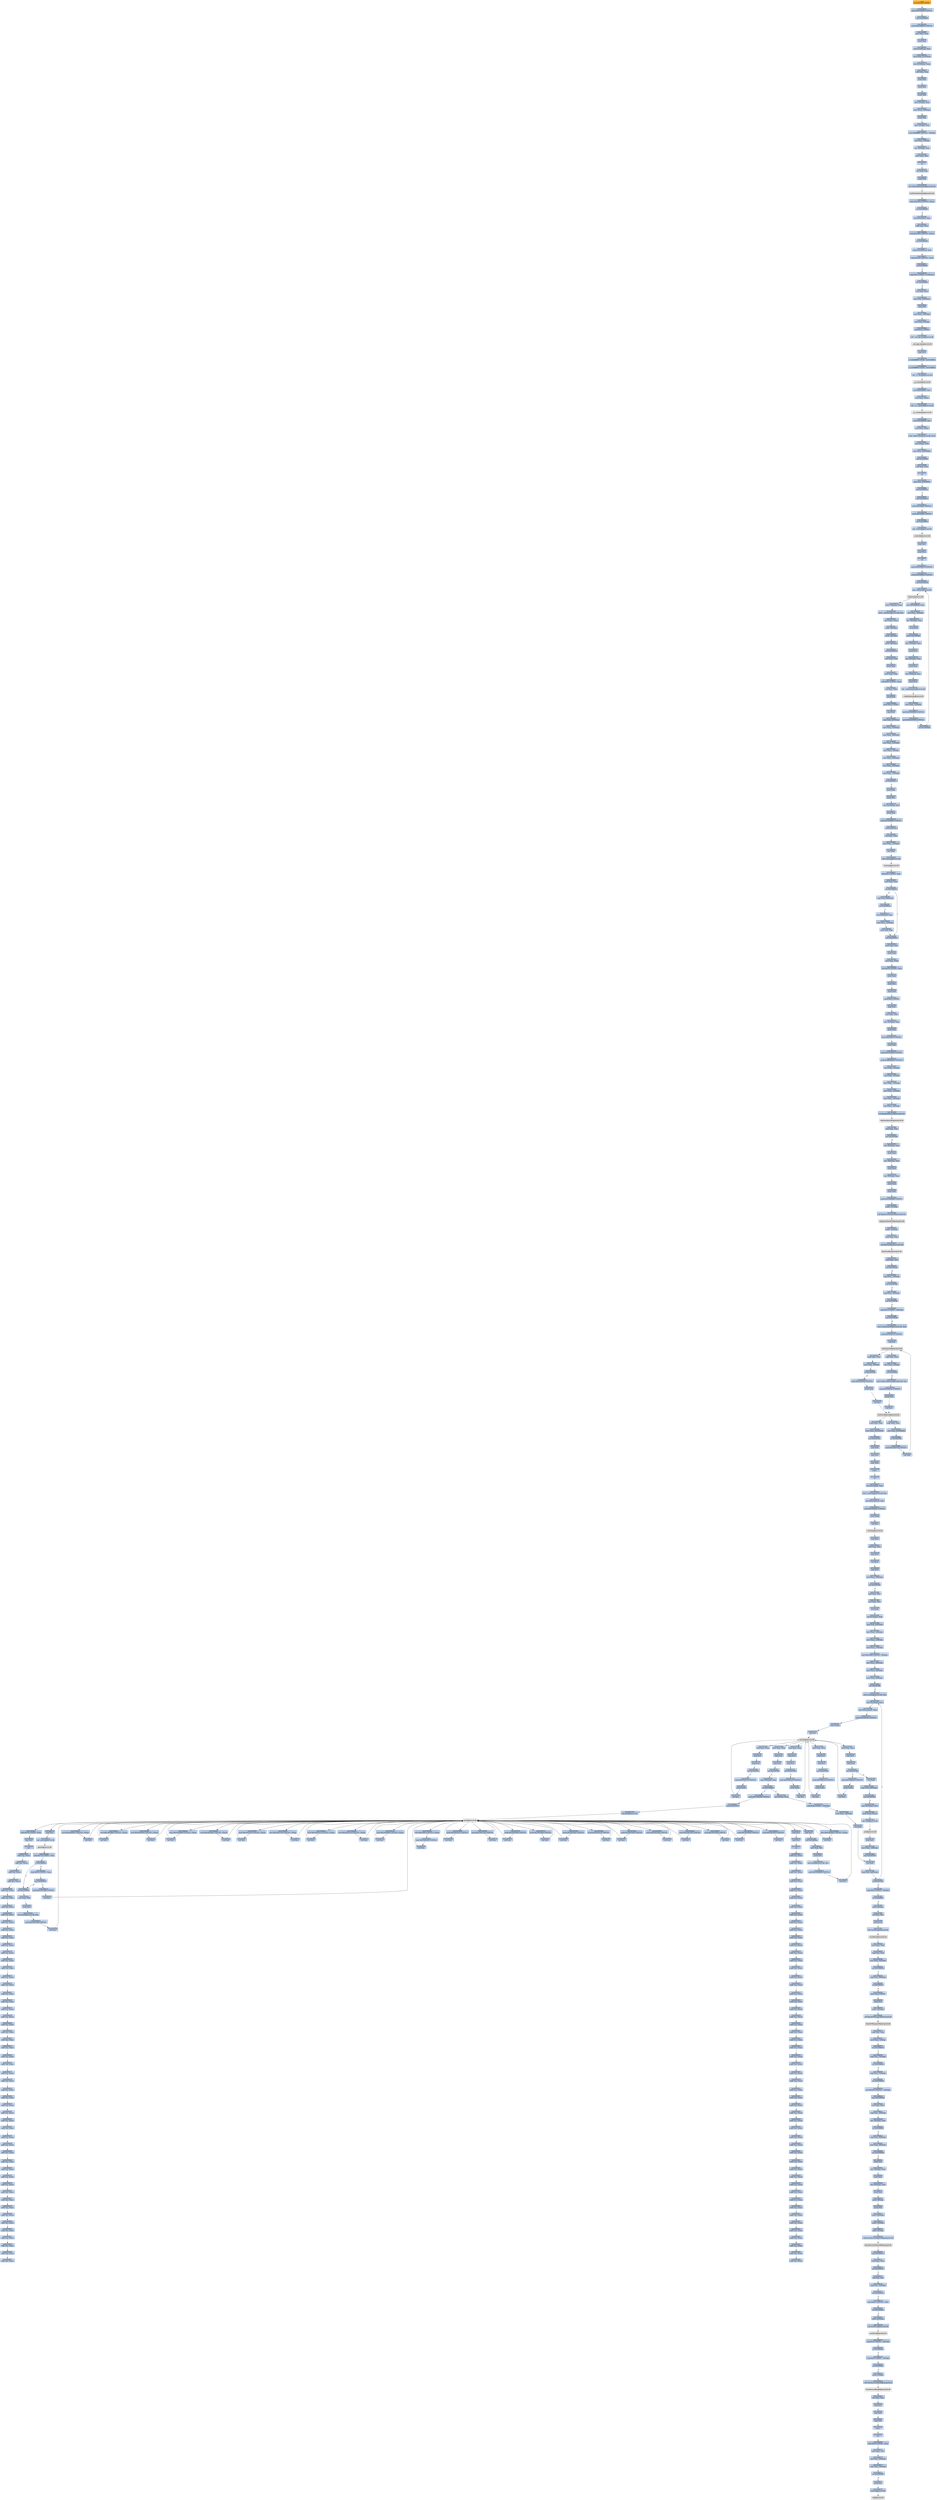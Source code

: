 digraph G {
node[shape=rectangle,style=filled,fillcolor=lightsteelblue,color=lightsteelblue]
bgcolor="transparent"
a0x0100844apushl_0x28UINT8[label="start\npushl $0x28<UINT8>",color="lightgrey",fillcolor="orange"];
a0x0100844cpushl_0x1004f50UINT32[label="0x0100844c\npushl $0x1004f50<UINT32>"];
a0x01008451call_0x01008600[label="0x01008451\ncall 0x01008600"];
a0x01008600pushl_0x1008652UINT32[label="0x01008600\npushl $0x1008652<UINT32>"];
a0x01008605movl_fs_0_eax[label="0x01008605\nmovl %fs:0, %eax"];
a0x0100860bpushl_eax[label="0x0100860b\npushl %eax"];
a0x0100860cmovl_0x10esp__eax[label="0x0100860c\nmovl 0x10(%esp), %eax"];
a0x01008610movl_ebp_0x10esp_[label="0x01008610\nmovl %ebp, 0x10(%esp)"];
a0x01008614leal_0x10esp__ebp[label="0x01008614\nleal 0x10(%esp), %ebp"];
a0x01008618subl_eax_esp[label="0x01008618\nsubl %eax, %esp"];
a0x0100861apushl_ebx[label="0x0100861a\npushl %ebx"];
a0x0100861bpushl_esi[label="0x0100861b\npushl %esi"];
a0x0100861cpushl_edi[label="0x0100861c\npushl %edi"];
a0x0100861dmovl__8ebp__eax[label="0x0100861d\nmovl -8(%ebp), %eax"];
a0x01008620movl_esp__24ebp_[label="0x01008620\nmovl %esp, -24(%ebp)"];
a0x01008623pushl_eax[label="0x01008623\npushl %eax"];
a0x01008624movl__4ebp__eax[label="0x01008624\nmovl -4(%ebp), %eax"];
a0x01008627movl_0xffffffffUINT32__4ebp_[label="0x01008627\nmovl $0xffffffff<UINT32>, -4(%ebp)"];
a0x0100862emovl_eax__8ebp_[label="0x0100862e\nmovl %eax, -8(%ebp)"];
a0x01008631leal__16ebp__eax[label="0x01008631\nleal -16(%ebp), %eax"];
a0x01008634movl_eax_fs_0[label="0x01008634\nmovl %eax, %fs:0"];
a0x0100863aret[label="0x0100863a\nret"];
a0x01008456xorl_edi_edi[label="0x01008456\nxorl %edi, %edi"];
a0x01008458pushl_edi[label="0x01008458\npushl %edi"];
a0x01008459call_GetModuleHandleA_kernel32_dll[label="0x01008459\ncall GetModuleHandleA@kernel32.dll"];
GetModuleHandleA_kernel32_dll[label="GetModuleHandleA@kernel32.dll",color="lightgrey",fillcolor="lightgrey"];
a0x0100845fcmpw_0x5a4dUINT16_eax_[label="0x0100845f\ncmpw $0x5a4d<UINT16>, (%eax)"];
a0x01008464jne_0x01008485[label="0x01008464\njne 0x01008485"];
a0x01008466movl_0x3ceax__ecx[label="0x01008466\nmovl 0x3c(%eax), %ecx"];
a0x01008469addl_eax_ecx[label="0x01008469\naddl %eax, %ecx"];
a0x0100846bcmpl_0x4550UINT32_ecx_[label="0x0100846b\ncmpl $0x4550<UINT32>, (%ecx)"];
a0x01008471jne_0x01008485[label="0x01008471\njne 0x01008485"];
a0x01008473movzwl_0x18ecx__eax[label="0x01008473\nmovzwl 0x18(%ecx), %eax"];
a0x01008477cmpl_0x10bUINT32_eax[label="0x01008477\ncmpl $0x10b<UINT32>, %eax"];
a0x0100847cje_0x0100849d[label="0x0100847c\nje 0x0100849d"];
a0x0100849dcmpl_0xeUINT8_0x74ecx_[label="0x0100849d\ncmpl $0xe<UINT8>, 0x74(%ecx)"];
a0x010084a1jbe_0x01008485[label="0x010084a1\njbe 0x01008485"];
a0x010084a3xorl_eax_eax[label="0x010084a3\nxorl %eax, %eax"];
a0x010084a5cmpl_edi_0xe8ecx_[label="0x010084a5\ncmpl %edi, 0xe8(%ecx)"];
a0x010084absetne_al[label="0x010084ab\nsetne %al"];
a0x010084aemovl_eax__28ebp_[label="0x010084ae\nmovl %eax, -28(%ebp)"];
a0x010084b1movl_edi__4ebp_[label="0x010084b1\nmovl %edi, -4(%ebp)"];
a0x010084b4pushl_0x1UINT8[label="0x010084b4\npushl $0x1<UINT8>"];
a0x010084b6call___set_app_type_msvcrt_dll[label="0x010084b6\ncall __set_app_type@msvcrt.dll"];
a__set_app_type_msvcrt_dll[label="__set_app_type@msvcrt.dll",color="lightgrey",fillcolor="lightgrey"];
a0x010084bcpopl_ecx[label="0x010084bc\npopl %ecx"];
a0x010084bdorl_0xffffffffUINT8_0x01009844[label="0x010084bd\norl $0xffffffff<UINT8>, 0x01009844"];
a0x010084c4orl_0xffffffffUINT8_0x01009848[label="0x010084c4\norl $0xffffffff<UINT8>, 0x01009848"];
a0x010084cbcall___p__fmode_msvcrt_dll[label="0x010084cb\ncall __p__fmode@msvcrt.dll"];
a__p__fmode_msvcrt_dll[label="__p__fmode@msvcrt.dll",color="lightgrey",fillcolor="lightgrey"];
a0x010084d1movl_0x0100902c_ecx[label="0x010084d1\nmovl 0x0100902c, %ecx"];
a0x010084d7movl_ecx_eax_[label="0x010084d7\nmovl %ecx, (%eax)"];
a0x010084d9call___p__commode_msvcrt_dll[label="0x010084d9\ncall __p__commode@msvcrt.dll"];
a__p__commode_msvcrt_dll[label="__p__commode@msvcrt.dll",color="lightgrey",fillcolor="lightgrey"];
a0x010084dfmovl_0x01009028_ecx[label="0x010084df\nmovl 0x01009028, %ecx"];
a0x010084e5movl_ecx_eax_[label="0x010084e5\nmovl %ecx, (%eax)"];
a0x010084e7movl__adjust_fdiv_msvcrt_dll_eax[label="0x010084e7\nmovl _adjust_fdiv@msvcrt.dll, %eax"];
a0x010084ecmovl_eax__eax[label="0x010084ec\nmovl (%eax), %eax"];
a0x010084eemovl_eax_0x0100984c[label="0x010084ee\nmovl %eax, 0x0100984c"];
a0x010084f3call_0x010085f8[label="0x010084f3\ncall 0x010085f8"];
a0x010085f8xorl_eax_eax[label="0x010085f8\nxorl %eax, %eax"];
a0x010085faret[label="0x010085fa\nret"];
a0x010084f8cmpl_edi_0x0100901c[label="0x010084f8\ncmpl %edi, 0x0100901c"];
a0x010084fejne_0x0100850c[label="0x010084fe\njne 0x0100850c"];
a0x0100850ccall_0x010085e1[label="0x0100850c\ncall 0x010085e1"];
a0x010085e1pushl_0x30000UINT32[label="0x010085e1\npushl $0x30000<UINT32>"];
a0x010085e6pushl_0x10000UINT32[label="0x010085e6\npushl $0x10000<UINT32>"];
a0x010085ebcall_0x0100865e[label="0x010085eb\ncall 0x0100865e"];
a0x0100865ejmp__controlfp_msvcrt_dll[label="0x0100865e\njmp _controlfp@msvcrt.dll"];
a_controlfp_msvcrt_dll[label="_controlfp@msvcrt.dll",color="lightgrey",fillcolor="lightgrey"];
a0x010085f0popl_ecx[label="0x010085f0\npopl %ecx"];
a0x010085f1popl_ecx[label="0x010085f1\npopl %ecx"];
a0x010085f2ret[label="0x010085f2\nret"];
a0x01008511pushl_0x1009010UINT32[label="0x01008511\npushl $0x1009010<UINT32>"];
a0x01008516pushl_0x100900cUINT32[label="0x01008516\npushl $0x100900c<UINT32>"];
a0x0100851bcall_0x010085d6[label="0x0100851b\ncall 0x010085d6"];
a0x010085d6jmp__initterm_msvcrt_dll[label="0x010085d6\njmp _initterm@msvcrt.dll"];
a_initterm_msvcrt_dll[label="_initterm@msvcrt.dll",color="lightgrey",fillcolor="lightgrey"];
a0x01008520movl_0x01009024_eax[label="0x01008520\nmovl 0x01009024, %eax"];
a0x01008525movl_eax__36ebp_[label="0x01008525\nmovl %eax, -36(%ebp)"];
a0x01008528leal__36ebp__eax[label="0x01008528\nleal -36(%ebp), %eax"];
a0x0100852bpushl_eax[label="0x0100852b\npushl %eax"];
a0x0100852cpushl_0x01009020[label="0x0100852c\npushl 0x01009020"];
a0x01008532leal__32ebp__eax[label="0x01008532\nleal -32(%ebp), %eax"];
a0x01008535pushl_eax[label="0x01008535\npushl %eax"];
a0x01008536leal__40ebp__eax[label="0x01008536\nleal -40(%ebp), %eax"];
a0x01008539pushl_eax[label="0x01008539\npushl %eax"];
a0x0100853aleal__44ebp__eax[label="0x0100853a\nleal -44(%ebp), %eax"];
a0x0100853dpushl_eax[label="0x0100853d\npushl %eax"];
a0x0100853ecall___wgetmainargs_msvcrt_dll[label="0x0100853e\ncall __wgetmainargs@msvcrt.dll"];
a__wgetmainargs_msvcrt_dll[label="__wgetmainargs@msvcrt.dll",color="lightgrey",fillcolor="lightgrey"];
a0x01008544movl_eax__52ebp_[label="0x01008544\nmovl %eax, -52(%ebp)"];
a0x01008547pushl_0x1009008UINT32[label="0x01008547\npushl $0x1009008<UINT32>"];
a0x0100854cpushl_0x1009000UINT32[label="0x0100854c\npushl $0x1009000<UINT32>"];
a0x01008551call_0x010085d6[label="0x01008551\ncall 0x010085d6"];
a0x01008556movl__32ebp__eax[label="0x01008556\nmovl -32(%ebp), %eax"];
a0x01008559movl___winitenv_msvcrt_dll_ecx[label="0x01008559\nmovl __winitenv@msvcrt.dll, %ecx"];
a0x0100855fmovl_eax_ecx_[label="0x0100855f\nmovl %eax, (%ecx)"];
a0x01008561pushl__32ebp_[label="0x01008561\npushl -32(%ebp)"];
a0x01008564pushl__40ebp_[label="0x01008564\npushl -40(%ebp)"];
a0x01008567pushl__44ebp_[label="0x01008567\npushl -44(%ebp)"];
a0x0100856acall_0x01006e42[label="0x0100856a\ncall 0x01006e42"];
a0x01006e42movl_edi_edi[label="0x01006e42\nmovl %edi, %edi"];
a0x01006e44pushl_ebp[label="0x01006e44\npushl %ebp"];
a0x01006e45movl_esp_ebp[label="0x01006e45\nmovl %esp, %ebp"];
a0x01006e47subl_0x6cUINT8_esp[label="0x01006e47\nsubl $0x6c<UINT8>, %esp"];
a0x01006e4axorl_eax_eax[label="0x01006e4a\nxorl %eax, %eax"];
a0x01006e4cpushl_edi[label="0x01006e4c\npushl %edi"];
a0x01006e4dpushl_0x2UINT8[label="0x01006e4d\npushl $0x2<UINT8>"];
a0x01006e4fpopl_edi[label="0x01006e4f\npopl %edi"];
a0x01006e50cmpl_edi_0x8ebp_[label="0x01006e50\ncmpl %edi, 0x8(%ebp)"];
a0x01006e53movl_eax__64ebp_[label="0x01006e53\nmovl %eax, -64(%ebp)"];
a0x01006e56movl_eax__48ebp_[label="0x01006e56\nmovl %eax, -48(%ebp)"];
a0x01006e59movl_eax__52ebp_[label="0x01006e59\nmovl %eax, -52(%ebp)"];
a0x01006e5cmovl_eax__4ebp_[label="0x01006e5c\nmovl %eax, -4(%ebp)"];
a0x01006e5fmovl_eax__20ebp_[label="0x01006e5f\nmovl %eax, -20(%ebp)"];
a0x01006e62movl_eax__44ebp_[label="0x01006e62\nmovl %eax, -44(%ebp)"];
a0x01006e65movl_eax__72ebp_[label="0x01006e65\nmovl %eax, -72(%ebp)"];
a0x01006e68jae_0x01006e77[label="0x01006e68\njae 0x01006e77"];
a0x01006e77pushl_ebx[label="0x01006e77\npushl %ebx"];
a0x01006e78pushl_esi[label="0x01006e78\npushl %esi"];
a0x01006e79movl_0xcebp__esi[label="0x01006e79\nmovl 0xc(%ebp), %esi"];
a0x01006e7cpushl_edi[label="0x01006e7c\npushl %edi"];
a0x01006e7dpushl_0x1004f48UINT32[label="0x01006e7d\npushl $0x1004f48<UINT32>"];
a0x01006e82pushl_0x4esi_[label="0x01006e82\npushl 0x4(%esi)"];
a0x01006e85xorl_ebx_ebx[label="0x01006e85\nxorl %ebx, %ebx"];
a0x01006e87movl_eax__12ebp_[label="0x01006e87\nmovl %eax, -12(%ebp)"];
a0x01006e8aincl_ebx[label="0x01006e8a\nincl %ebx"];
a0x01006e8bcall_wcsncmp_msvcrt_dll[label="0x01006e8b\ncall wcsncmp@msvcrt.dll"];
wcsncmp_msvcrt_dll[label="wcsncmp@msvcrt.dll",color="lightgrey",fillcolor="lightgrey"];
a0x01006e91addl_0xcUINT8_esp[label="0x01006e91\naddl $0xc<UINT8>, %esp"];
a0x01006e94testl_eax_eax[label="0x01006e94\ntestl %eax, %eax"];
a0x01006e96jne_0x01006eb2[label="0x01006e96\njne 0x01006eb2"];
a0x01006e98cmpl_edi_0x8ebp_[label="0x01006e98\ncmpl %edi, 0x8(%ebp)"];
a0x01006eb2call_0x01005913[label="0x01006eb2\ncall 0x01005913"];
a0x01005913movl_edi_edi[label="0x01005913\nmovl %edi, %edi"];
a0x01005915pushl_ebp[label="0x01005915\npushl %ebp"];
a0x01005916movl_esp_ebp[label="0x01005916\nmovl %esp, %ebp"];
a0x01005918subl_0x18UINT8_esp[label="0x01005918\nsubl $0x18<UINT8>, %esp"];
a0x0100591bpushl_ebx[label="0x0100591b\npushl %ebx"];
a0x0100591cpushl_esi[label="0x0100591c\npushl %esi"];
a0x0100591dpushl_edi[label="0x0100591d\npushl %edi"];
a0x0100591epushl_0x4UINT8[label="0x0100591e\npushl $0x4<UINT8>"];
a0x01005920popl_esi[label="0x01005920\npopl %esi"];
a0x01005921xorl_ebx_ebx[label="0x01005921\nxorl %ebx, %ebx"];
a0x01005923leal__12ebp__eax[label="0x01005923\nleal -12(%ebp), %eax"];
a0x01005926pushl_eax[label="0x01005926\npushl %eax"];
a0x01005927pushl_0x20019UINT32[label="0x01005927\npushl $0x20019<UINT32>"];
a0x0100592cpushl_ebx[label="0x0100592c\npushl %ebx"];
a0x0100592dpushl_0x1002820UINT32[label="0x0100592d\npushl $0x1002820<UINT32>"];
a0x01005932pushl_0x80000002UINT32[label="0x01005932\npushl $0x80000002<UINT32>"];
a0x01005937movl_ebx__4ebp_[label="0x01005937\nmovl %ebx, -4(%ebp)"];
a0x0100593amovl_ebx__8ebp_[label="0x0100593a\nmovl %ebx, -8(%ebp)"];
a0x0100593dmovl_ebx__12ebp_[label="0x0100593d\nmovl %ebx, -12(%ebp)"];
a0x01005940movl_ebx__16ebp_[label="0x01005940\nmovl %ebx, -16(%ebp)"];
a0x01005943movl_ebx__24ebp_[label="0x01005943\nmovl %ebx, -24(%ebp)"];
a0x01005946movl_esi__20ebp_[label="0x01005946\nmovl %esi, -20(%ebp)"];
a0x01005949call_RegOpenKeyExW_advapi32_dll[label="0x01005949\ncall RegOpenKeyExW@advapi32.dll"];
RegOpenKeyExW_advapi32_dll[label="RegOpenKeyExW@advapi32.dll",color="lightgrey",fillcolor="lightgrey"];
a0x0100594ftestl_eax_eax[label="0x0100594f\ntestl %eax, %eax"];
a0x01005951jne_0x010059db[label="0x01005951\njne 0x010059db"];
a0x01005957leal__20ebp__eax[label="0x01005957\nleal -20(%ebp), %eax"];
a0x0100595apushl_eax[label="0x0100595a\npushl %eax"];
a0x0100595bleal__24ebp__eax[label="0x0100595b\nleal -24(%ebp), %eax"];
a0x0100595epushl_eax[label="0x0100595e\npushl %eax"];
a0x0100595fleal__16ebp__eax[label="0x0100595f\nleal -16(%ebp), %eax"];
a0x01005962pushl_eax[label="0x01005962\npushl %eax"];
a0x01005963pushl_ebx[label="0x01005963\npushl %ebx"];
a0x01005964pushl_0x1002808UINT32[label="0x01005964\npushl $0x1002808<UINT32>"];
a0x01005969pushl__12ebp_[label="0x01005969\npushl -12(%ebp)"];
a0x0100596ccall_RegQueryValueExW_advapi32_dll[label="0x0100596c\ncall RegQueryValueExW@advapi32.dll"];
RegQueryValueExW_advapi32_dll[label="RegQueryValueExW@advapi32.dll",color="lightgrey",fillcolor="lightgrey"];
a0x01005972pushl__12ebp_[label="0x01005972\npushl -12(%ebp)"];
a0x01005975movl_eax_edi[label="0x01005975\nmovl %eax, %edi"];
a0x01005977call_RegCloseKey_advapi32_dll[label="0x01005977\ncall RegCloseKey@advapi32.dll"];
RegCloseKey_advapi32_dll[label="RegCloseKey@advapi32.dll",color="lightgrey",fillcolor="lightgrey"];
a0x0100597dcmpl_ebx_edi[label="0x0100597d\ncmpl %ebx, %edi"];
a0x0100597fjne_0x010059db[label="0x0100597f\njne 0x010059db"];
a0x01005981cmpl_esi__16ebp_[label="0x01005981\ncmpl %esi, -16(%ebp)"];
a0x01005984jne_0x010059db[label="0x01005984\njne 0x010059db"];
a0x01005986cmpl_esi__20ebp_[label="0x01005986\ncmpl %esi, -20(%ebp)"];
a0x01005989jne_0x010059db[label="0x01005989\njne 0x010059db"];
a0x0100598bcmpl_0x1UINT8__24ebp_[label="0x0100598b\ncmpl $0x1<UINT8>, -24(%ebp)"];
a0x0100598fjne_0x010059db[label="0x0100598f\njne 0x010059db"];
a0x01005991movl_LoadLibraryW_kernel32_dll_edi[label="0x01005991\nmovl LoadLibraryW@kernel32.dll, %edi"];
a0x01005997pushl_0x10027ecUINT32[label="0x01005997\npushl $0x10027ec<UINT32>"];
a0x0100599ccall_edi[label="0x0100599c\ncall %edi"];
LoadLibraryW_kernel32_dll[label="LoadLibraryW@kernel32.dll",color="lightgrey",fillcolor="lightgrey"];
a0x0100599ecmpl_ebx_eax[label="0x0100599e\ncmpl %ebx, %eax"];
a0x010059a0movl_eax__4ebp_[label="0x010059a0\nmovl %eax, -4(%ebp)"];
a0x010059a3je_0x010059db[label="0x010059a3\nje 0x010059db"];
a0x010059a5movl_GetProcAddress_kernel32_dll_esi[label="0x010059a5\nmovl GetProcAddress@kernel32.dll, %esi"];
a0x010059abpushl_0x10027dcUINT32[label="0x010059ab\npushl $0x10027dc<UINT32>"];
a0x010059b0pushl_eax[label="0x010059b0\npushl %eax"];
a0x010059b1call_esi[label="0x010059b1\ncall %esi"];
GetProcAddress_kernel32_dll[label="GetProcAddress@kernel32.dll",color="lightgrey",fillcolor="lightgrey"];
a0x010059b3cmpl_ebx_eax[label="0x010059b3\ncmpl %ebx, %eax"];
a0x010059b5movl_eax_0x01009840[label="0x010059b5\nmovl %eax, 0x01009840"];
a0x010059baje_0x010059db[label="0x010059ba\nje 0x010059db"];
a0x010059bcpushl_0x10027c8UINT32[label="0x010059bc\npushl $0x10027c8<UINT32>"];
a0x010059c1call_edi[label="0x010059c1\ncall %edi"];
a0x010059c3cmpl_ebx_eax[label="0x010059c3\ncmpl %ebx, %eax"];
a0x010059c5movl_eax__8ebp_[label="0x010059c5\nmovl %eax, -8(%ebp)"];
a0x010059c8je_0x010059db[label="0x010059c8\nje 0x010059db"];
a0x010059capushl_0x10027b4UINT32[label="0x010059ca\npushl $0x10027b4<UINT32>"];
a0x010059cfpushl_eax[label="0x010059cf\npushl %eax"];
a0x010059d0call_esi[label="0x010059d0\ncall %esi"];
a0x010059d2cmpl_ebx_eax[label="0x010059d2\ncmpl %ebx, %eax"];
a0x010059d4movl_eax_0x01009030[label="0x010059d4\nmovl %eax, 0x01009030"];
a0x010059d9jne_0x01005a01[label="0x010059d9\njne 0x01005a01"];
a0x01005a01popl_edi[label="0x01005a01\npopl %edi"];
a0x01005a02popl_esi[label="0x01005a02\npopl %esi"];
a0x01005a03popl_ebx[label="0x01005a03\npopl %ebx"];
a0x01005a04leave_[label="0x01005a04\nleave "];
a0x01005a05ret[label="0x01005a05\nret"];
a0x01006eb7movl_0xcebp__eax[label="0x01006eb7\nmovl 0xc(%ebp), %eax"];
a0x01006ebamovl__wcsicmp_msvcrt_dll_esi[label="0x01006eba\nmovl _wcsicmp@msvcrt.dll, %esi"];
a0x01006ec0leal_eaxebx4__edi[label="0x01006ec0\nleal (%eax,%ebx,4), %edi"];
a0x01006ec3pushl_0x1004f3cUINT32[label="0x01006ec3\npushl $0x1004f3c<UINT32>"];
a0x01006ec8pushl_edi_[label="0x01006ec8\npushl (%edi)"];
a0x01006ecacall_esi[label="0x01006eca\ncall %esi"];
a_wcsicmp_msvcrt_dll[label="_wcsicmp@msvcrt.dll",color="lightgrey",fillcolor="lightgrey"];
a0x01006eccnegl_eax[label="0x01006ecc\nnegl %eax"];
a0x01006ecesbbl_eax_eax[label="0x01006ece\nsbbl %eax, %eax"];
a0x01006ed0popl_ecx[label="0x01006ed0\npopl %ecx"];
a0x01006ed1incl_eax[label="0x01006ed1\nincl %eax"];
a0x01006ed2popl_ecx[label="0x01006ed2\npopl %ecx"];
a0x01006ed3movl_eax__28ebp_[label="0x01006ed3\nmovl %eax, -28(%ebp)"];
a0x01006ed6jne_0x01007d8c[label="0x01006ed6\njne 0x01007d8c"];
a0x01007d8cxorl_ecx_ecx[label="0x01007d8c\nxorl %ecx, %ecx"];
a0x01007d8exorl_eax_eax[label="0x01007d8e\nxorl %eax, %eax"];
a0x01007d90incl_eax[label="0x01007d90\nincl %eax"];
a0x01007d91leal_0x1ebx__edi[label="0x01007d91\nleal 0x1(%ebx), %edi"];
a0x01007d94cmpl_edi_0x8ebp_[label="0x01007d94\ncmpl %edi, 0x8(%ebp)"];
a0x01007d97movl_ecx__36ebp_[label="0x01007d97\nmovl %ecx, -36(%ebp)"];
a0x01007d9amovl_eax__24ebp_[label="0x01007d9a\nmovl %eax, -24(%ebp)"];
a0x01007d9dmovl_ecx__16ebp_[label="0x01007d9d\nmovl %ecx, -16(%ebp)"];
a0x01007da0movl_0x1000UINT32__8ebp_[label="0x01007da0\nmovl $0x1000<UINT32>, -8(%ebp)"];
a0x01007da7movl_eax__68ebp_[label="0x01007da7\nmovl %eax, -68(%ebp)"];
a0x01007daamovl_ecx__40ebp_[label="0x01007daa\nmovl %ecx, -40(%ebp)"];
a0x01007dadmovl_edi__56ebp_[label="0x01007dad\nmovl %edi, -56(%ebp)"];
a0x01007db0jbe_0x01007ff8[label="0x01007db0\njbe 0x01007ff8"];
a0x01007db6movl_wcscmp_msvcrt_dll_esi[label="0x01007db6\nmovl wcscmp@msvcrt.dll, %esi"];
a0x01007dbcmovl_0xcebp__eax[label="0x01007dbc\nmovl 0xc(%ebp), %eax"];
a0x01007dbfleal_eaxedi4__ebx[label="0x01007dbf\nleal (%eax,%edi,4), %ebx"];
a0x01007dc2pushl_0x1003cbcUINT32[label="0x01007dc2\npushl $0x1003cbc<UINT32>"];
a0x01007dc7pushl_ebx_[label="0x01007dc7\npushl (%ebx)"];
a0x01007dc9call_esi[label="0x01007dc9\ncall %esi"];
wcscmp_msvcrt_dll[label="wcscmp@msvcrt.dll",color="lightgrey",fillcolor="lightgrey"];
a0x01007dcbtestl_eax_eax[label="0x01007dcb\ntestl %eax, %eax"];
a0x01007dcdpopl_ecx[label="0x01007dcd\npopl %ecx"];
a0x01007dcepopl_ecx[label="0x01007dce\npopl %ecx"];
a0x01007dcfjne_0x01007df0[label="0x01007dcf\njne 0x01007df0"];
a0x01007df0pushl_0x1002b50UINT32[label="0x01007df0\npushl $0x1002b50<UINT32>"];
a0x01007df5pushl_ebx_[label="0x01007df5\npushl (%ebx)"];
a0x01007df7call_esi[label="0x01007df7\ncall %esi"];
a0x01007df9testl_eax_eax[label="0x01007df9\ntestl %eax, %eax"];
a0x01007dfbpopl_ecx[label="0x01007dfb\npopl %ecx"];
a0x01007dfcpopl_ecx[label="0x01007dfc\npopl %ecx"];
a0x01007dfdjne_0x01007f27[label="0x01007dfd\njne 0x01007f27"];
a0x01007f27pushl_0x1003c74UINT32[label="0x01007f27\npushl $0x1003c74<UINT32>"];
a0x01007f2cpushl_ebx_[label="0x01007f2c\npushl (%ebx)"];
a0x01007f2ecall_esi[label="0x01007f2e\ncall %esi"];
a0x01007f30testl_eax_eax[label="0x01007f30\ntestl %eax, %eax"];
a0x01007f32popl_ecx[label="0x01007f32\npopl %ecx"];
a0x01007f33popl_ecx[label="0x01007f33\npopl %ecx"];
a0x01007f34jne_0x01007f92[label="0x01007f34\njne 0x01007f92"];
a0x01007f92pushl_0x1002a14UINT32[label="0x01007f92\npushl $0x1002a14<UINT32>"];
a0x01007f97pushl_ebx_[label="0x01007f97\npushl (%ebx)"];
a0x01007f99call_esi[label="0x01007f99\ncall %esi"];
a0x01007f9btestl_eax_eax[label="0x01007f9b\ntestl %eax, %eax"];
a0x01007f9dpopl_ecx[label="0x01007f9d\npopl %ecx"];
a0x01007f9epopl_ecx[label="0x01007f9e\npopl %ecx"];
a0x01007f9fjne_0x01007fb2[label="0x01007f9f\njne 0x01007fb2"];
a0x01007fb2pushl_0x1003c4cUINT32[label="0x01007fb2\npushl $0x1003c4c<UINT32>"];
a0x01007fb7pushl_ebx_[label="0x01007fb7\npushl (%ebx)"];
a0x01007fb9call_esi[label="0x01007fb9\ncall %esi"];
a0x01007fbbtestl_eax_eax[label="0x01007fbb\ntestl %eax, %eax"];
a0x01007fbdpopl_ecx[label="0x01007fbd\npopl %ecx"];
a0x01007fbepopl_ecx[label="0x01007fbe\npopl %ecx"];
a0x01007fbfjne_0x01007fd9[label="0x01007fbf\njne 0x01007fd9"];
a0x01007fd9cmpl__56ebp__edi[label="0x01007fd9\ncmpl -56(%ebp), %edi"];
a0x01007fdcjne_0x0100804c[label="0x01007fdc\njne 0x0100804c"];
a0x01007fdemovl_ebx__eax[label="0x01007fde\nmovl (%ebx), %eax"];
a0x01007fe0andl_0x0UINT8__68ebp_[label="0x01007fe0\nandl $0x0<UINT8>, -68(%ebp)"];
a0x01007fe4movl_eax__44ebp_[label="0x01007fe4\nmovl %eax, -44(%ebp)"];
a0x01007fe7incl_edi[label="0x01007fe7\nincl %edi"];
a0x01007fe8incl_edi[label="0x01007fe8\nincl %edi"];
a0x01007fe9cmpl_edi_0x8ebp_[label="0x01007fe9\ncmpl %edi, 0x8(%ebp)"];
a0x01007fecja_0x01007dbc[label="0x01007fec\nja 0x01007dbc"];
a0x0100804cpushl_0x1003b68UINT32[label="0x0100804c\npushl $0x1003b68<UINT32>"];
a0x01008051jmp_0x01007d7b[label="0x01008051\njmp 0x01007d7b"];
a0x01007d7bcall_printf_msvcrt_dll[label="0x01007d7b\ncall printf@msvcrt.dll"];
printf_msvcrt_dll[label="printf@msvcrt.dll",color="lightgrey",fillcolor="lightgrey"];
a0x01007d81popl_ecx[label="0x01007d81\npopl %ecx"];
a0x01007d82call_0x01006daa[label="0x01007d82\ncall 0x01006daa"];
a0x01006daamovl_edi_edi[label="0x01006daa\nmovl %edi, %edi"];
a0x01006dacpushl_esi[label="0x01006dac\npushl %esi"];
a0x01006dadmovl_printf_msvcrt_dll_esi[label="0x01006dad\nmovl printf@msvcrt.dll, %esi"];
a0x01006db3pushl_0x10026b8UINT32[label="0x01006db3\npushl $0x10026b8<UINT32>"];
a0x01006db8call_esi[label="0x01006db8\ncall %esi"];
a0x01006dbamovl_0x10039c8UINT32_esp_[label="0x01006dba\nmovl $0x10039c8<UINT32>, (%esp)"];
a0x01006dc1call_esi[label="0x01006dc1\ncall %esi"];
a0x01006dc3movl_0x100268cUINT32_esp_[label="0x01006dc3\nmovl $0x100268c<UINT32>, (%esp)"];
a0x01006dcacall_esi[label="0x01006dca\ncall %esi"];
a0x01006dccmovl_0x1003984UINT32_esp_[label="0x01006dcc\nmovl $0x1003984<UINT32>, (%esp)"];
a0x01006dd3call_esi[label="0x01006dd3\ncall %esi"];
a0x01006dd5movl_0x1003950UINT32_esp_[label="0x01006dd5\nmovl $0x1003950<UINT32>, (%esp)"];
a0x01006ddccall_esi[label="0x01006ddc\ncall %esi"];
a0x01006ddemovl_0x1003908UINT32_esp_[label="0x01006dde\nmovl $0x1003908<UINT32>, (%esp)"];
a0x01006de5call_esi[label="0x01006de5\ncall %esi"];
a0x01006de7movl_0x10032b0UINT32_esp_[label="0x01006de7\nmovl $0x10032b0<UINT32>, (%esp)"];
a0x01006deecall_esi[label="0x01006dee\ncall %esi"];
a0x01006df0movl_0x1003278UINT32_esp_[label="0x01006df0\nmovl $0x1003278<UINT32>, (%esp)"];
a0x01006df7call_esi[label="0x01006df7\ncall %esi"];
a0x01006df9movl_0x1003158UINT32_esp_[label="0x01006df9\nmovl $0x1003158<UINT32>, (%esp)"];
a0x01006e00call_esi[label="0x01006e00\ncall %esi"];
a0x01006e02movl_0x100314cUINT32_esp_[label="0x01006e02\nmovl $0x100314c<UINT32>, (%esp)"];
a0x01006e09call_esi[label="0x01006e09\ncall %esi"];
a0x01006e0bmovl_0x1003134UINT32_esp_[label="0x01006e0b\nmovl $0x1003134<UINT32>, (%esp)"];
a0x01006e12call_esi[label="0x01006e12\ncall %esi"];
a0x01006e14movl_0x10030e8UINT32_esp_[label="0x01006e14\nmovl $0x10030e8<UINT32>, (%esp)"];
a0x01006e1bcall_esi[label="0x01006e1b\ncall %esi"];
a0x01006e1dpopl_ecx[label="0x01006e1d\npopl %ecx"];
a0x01006e1ecall__getche_msvcrt_dll[label="0x01006e1e\ncall _getche@msvcrt.dll"];
a_getche_msvcrt_dll[label="_getche@msvcrt.dll",color="lightgrey",fillcolor="lightgrey"];
a0x01006e24cmpl_0x79UINT8_eax[label="0x01006e24\ncmpl $0x79<UINT8>, %eax"];
a0x01006e27je_0x01006e2e[label="0x01006e27\nje 0x01006e2e"];
a0x01006e29cmpl_0x59UINT8_eax[label="0x01006e29\ncmpl $0x59<UINT8>, %eax"];
a0x01006e2ecall_0x0100564a[label="0x01006e2e\ncall 0x0100564a"];
a0x0100564amovl_edi_edi[label="0x0100564a\nmovl %edi, %edi"];
a0x0100564cpushl_esi[label="0x0100564c\npushl %esi"];
a0x0100564dmovl_printf_msvcrt_dll_esi[label="0x0100564d\nmovl printf@msvcrt.dll, %esi"];
a0x01005653pushl_0x1001e48UINT32[label="0x01005653\npushl $0x1001e48<UINT32>"];
a0x01005658call_esi[label="0x01005658\ncall %esi"];
a0x0100565amovl_0x1000UINT32_esp_[label="0x0100565a\nmovl $0x1000<UINT32>, (%esp)"];
a0x01005661pushl_0x1001c80UINT32[label="0x01005661\npushl $0x1001c80<UINT32>"];
a0x01005666call_esi[label="0x01005666\ncall %esi"];
a0x01005668pushl_0x1001c6cUINT32[label="0x01005668\npushl $0x1001c6c<UINT32>"];
a0x0100566dcall_esi[label="0x0100566d\ncall %esi"];
a0x0100566fpushl_0x1001c20UINT32[label="0x0100566f\npushl $0x1001c20<UINT32>"];
a0x01005674call_esi[label="0x01005674\ncall %esi"];
a0x01005676pushl_0x1001bd8UINT32[label="0x01005676\npushl $0x1001bd8<UINT32>"];
a0x0100567bcall_esi[label="0x0100567b\ncall %esi"];
a0x0100567dpushl_0x1001b88UINT32[label="0x0100567d\npushl $0x1001b88<UINT32>"];
a0x01005682call_esi[label="0x01005682\ncall %esi"];
a0x01005684pushl_0x1001b4cUINT32[label="0x01005684\npushl $0x1001b4c<UINT32>"];
a0x01005689call_esi[label="0x01005689\ncall %esi"];
a0x0100568bpushl_0x1001b10UINT32[label="0x0100568b\npushl $0x1001b10<UINT32>"];
a0x01005690call_esi[label="0x01005690\ncall %esi"];
a0x01005692pushl_0x1001ad0UINT32[label="0x01005692\npushl $0x1001ad0<UINT32>"];
a0x01005697call_esi[label="0x01005697\ncall %esi"];
a0x01005699pushl_0x1001a90UINT32[label="0x01005699\npushl $0x1001a90<UINT32>"];
a0x0100569ecall_esi[label="0x0100569e\ncall %esi"];
a0x010056a0pushl_0x1001a50UINT32[label="0x010056a0\npushl $0x1001a50<UINT32>"];
a0x010056a5call_esi[label="0x010056a5\ncall %esi"];
a0x010056a7pushl_0x1001a08UINT32[label="0x010056a7\npushl $0x1001a08<UINT32>"];
a0x010056accall_esi[label="0x010056ac\ncall %esi"];
a0x010056aepushl_0x10019b8UINT32[label="0x010056ae\npushl $0x10019b8<UINT32>"];
a0x010056b3call_esi[label="0x010056b3\ncall %esi"];
a0x010056b5pushl_0x1001970UINT32[label="0x010056b5\npushl $0x1001970<UINT32>"];
a0x010056bacall_esi[label="0x010056ba\ncall %esi"];
a0x010056bcaddl_0x38UINT8_esp[label="0x010056bc\naddl $0x38<UINT8>, %esp"];
a0x010056bfpopl_esi[label="0x010056bf\npopl %esi"];
a0x010056c0ret[label="0x010056c0\nret"];
a0x00000001addb_al_eax_[label="0x00000001\naddb %al, (%eax)"];
a0x00000003addb_al_eax_[label="0x00000003\naddb %al, (%eax)"];
a0x00000005addb_al_eax_[label="0x00000005\naddb %al, (%eax)"];
a0x00000007addb_al_eax_[label="0x00000007\naddb %al, (%eax)"];
a0x00000009addb_al_eax_[label="0x00000009\naddb %al, (%eax)"];
a0x0000000baddb_al_eax_[label="0x0000000b\naddb %al, (%eax)"];
a0x0000000daddb_al_eax_[label="0x0000000d\naddb %al, (%eax)"];
a0x0000000faddb_al_eax_[label="0x0000000f\naddb %al, (%eax)"];
a0x00000011addb_al_eax_[label="0x00000011\naddb %al, (%eax)"];
a0x00000013addb_al_eax_[label="0x00000013\naddb %al, (%eax)"];
a0x00000015addb_al_eax_[label="0x00000015\naddb %al, (%eax)"];
a0x00000017addb_al_eax_[label="0x00000017\naddb %al, (%eax)"];
a0x00000019addb_al_eax_[label="0x00000019\naddb %al, (%eax)"];
a0x0000001baddb_al_eax_[label="0x0000001b\naddb %al, (%eax)"];
a0x0000001daddb_al_eax_[label="0x0000001d\naddb %al, (%eax)"];
a0x0000001faddb_al_eax_[label="0x0000001f\naddb %al, (%eax)"];
a0x00000021addb_al_eax_[label="0x00000021\naddb %al, (%eax)"];
a0x00000023addb_al_eax_[label="0x00000023\naddb %al, (%eax)"];
a0x00000025addb_al_eax_[label="0x00000025\naddb %al, (%eax)"];
a0x00000027addb_al_eax_[label="0x00000027\naddb %al, (%eax)"];
a0x00000029addb_al_eax_[label="0x00000029\naddb %al, (%eax)"];
a0x0000002baddb_al_eax_[label="0x0000002b\naddb %al, (%eax)"];
a0x0000002daddb_al_eax_[label="0x0000002d\naddb %al, (%eax)"];
a0x0000002faddb_al_eax_[label="0x0000002f\naddb %al, (%eax)"];
a0x00000031addb_al_eax_[label="0x00000031\naddb %al, (%eax)"];
a0x00000033addb_al_eax_[label="0x00000033\naddb %al, (%eax)"];
a0x00000035addb_al_eax_[label="0x00000035\naddb %al, (%eax)"];
a0x00000037addb_al_eax_[label="0x00000037\naddb %al, (%eax)"];
a0x00000039addb_al_eax_[label="0x00000039\naddb %al, (%eax)"];
a0x0000003baddb_al_eax_[label="0x0000003b\naddb %al, (%eax)"];
a0x0000003daddb_al_eax_[label="0x0000003d\naddb %al, (%eax)"];
a0x0000003faddb_al_eax_[label="0x0000003f\naddb %al, (%eax)"];
a0x00000041addb_al_eax_[label="0x00000041\naddb %al, (%eax)"];
a0x00000043addb_al_eax_[label="0x00000043\naddb %al, (%eax)"];
a0x00000045addb_al_eax_[label="0x00000045\naddb %al, (%eax)"];
a0x00000047addb_al_eax_[label="0x00000047\naddb %al, (%eax)"];
a0x00000049addb_al_eax_[label="0x00000049\naddb %al, (%eax)"];
a0x0000004baddb_al_eax_[label="0x0000004b\naddb %al, (%eax)"];
a0x0000004daddb_al_eax_[label="0x0000004d\naddb %al, (%eax)"];
a0x0000004faddb_al_eax_[label="0x0000004f\naddb %al, (%eax)"];
a0x00000051addb_al_eax_[label="0x00000051\naddb %al, (%eax)"];
a0x00000053addb_al_eax_[label="0x00000053\naddb %al, (%eax)"];
a0x00000055addb_al_eax_[label="0x00000055\naddb %al, (%eax)"];
a0x00000057addb_al_eax_[label="0x00000057\naddb %al, (%eax)"];
a0x00000059addb_al_eax_[label="0x00000059\naddb %al, (%eax)"];
a0x0000005baddb_al_eax_[label="0x0000005b\naddb %al, (%eax)"];
a0x0000005daddb_al_eax_[label="0x0000005d\naddb %al, (%eax)"];
a0x0000005faddb_al_eax_[label="0x0000005f\naddb %al, (%eax)"];
a0x00000061addb_al_eax_[label="0x00000061\naddb %al, (%eax)"];
a0x00000063addb_al_eax_[label="0x00000063\naddb %al, (%eax)"];
a0x00000065addb_al_eax_[label="0x00000065\naddb %al, (%eax)"];
a0x00000067addb_al_eax_[label="0x00000067\naddb %al, (%eax)"];
a0x01006e2cjne_0x01006e33[label="0x01006e2c\njne 0x01006e33"];
a0x01006e33pushl_0x1001388UINT32[label="0x01006e33\npushl $0x1001388<UINT32>"];
a0x01006e38call_esi[label="0x01006e38\ncall %esi"];
a0x01006e3apopl_ecx[label="0x01006e3a\npopl %ecx"];
a0x01006e3bpopl_esi[label="0x01006e3b\npopl %esi"];
a0x01006e3cret[label="0x01006e3c\nret"];
a0x00000000addb_al_eax_[label="0x00000000\naddb %al, (%eax)"];
a0x00000002addb_al_eax_[label="0x00000002\naddb %al, (%eax)"];
a0x00000004addb_al_eax_[label="0x00000004\naddb %al, (%eax)"];
a0x00000006addb_al_eax_[label="0x00000006\naddb %al, (%eax)"];
a0x00000008addb_al_eax_[label="0x00000008\naddb %al, (%eax)"];
a0x0000000aaddb_al_eax_[label="0x0000000a\naddb %al, (%eax)"];
a0x0000000caddb_al_eax_[label="0x0000000c\naddb %al, (%eax)"];
a0x0000000eaddb_al_eax_[label="0x0000000e\naddb %al, (%eax)"];
a0x00000010addb_al_eax_[label="0x00000010\naddb %al, (%eax)"];
a0x00000012addb_al_eax_[label="0x00000012\naddb %al, (%eax)"];
a0x00000014addb_al_eax_[label="0x00000014\naddb %al, (%eax)"];
a0x00000016addb_al_eax_[label="0x00000016\naddb %al, (%eax)"];
a0x00000018addb_al_eax_[label="0x00000018\naddb %al, (%eax)"];
a0x0000001aaddb_al_eax_[label="0x0000001a\naddb %al, (%eax)"];
a0x0000001caddb_al_eax_[label="0x0000001c\naddb %al, (%eax)"];
a0x0000001eaddb_al_eax_[label="0x0000001e\naddb %al, (%eax)"];
a0x00000020addb_al_eax_[label="0x00000020\naddb %al, (%eax)"];
a0x00000022addb_al_eax_[label="0x00000022\naddb %al, (%eax)"];
a0x00000024addb_al_eax_[label="0x00000024\naddb %al, (%eax)"];
a0x00000026addb_al_eax_[label="0x00000026\naddb %al, (%eax)"];
a0x00000028addb_al_eax_[label="0x00000028\naddb %al, (%eax)"];
a0x0000002aaddb_al_eax_[label="0x0000002a\naddb %al, (%eax)"];
a0x0000002caddb_al_eax_[label="0x0000002c\naddb %al, (%eax)"];
a0x0000002eaddb_al_eax_[label="0x0000002e\naddb %al, (%eax)"];
a0x00000030addb_al_eax_[label="0x00000030\naddb %al, (%eax)"];
a0x00000032addb_al_eax_[label="0x00000032\naddb %al, (%eax)"];
a0x00000034addb_al_eax_[label="0x00000034\naddb %al, (%eax)"];
a0x00000036addb_al_eax_[label="0x00000036\naddb %al, (%eax)"];
a0x00000038addb_al_eax_[label="0x00000038\naddb %al, (%eax)"];
a0x0000003aaddb_al_eax_[label="0x0000003a\naddb %al, (%eax)"];
a0x0000003caddb_al_eax_[label="0x0000003c\naddb %al, (%eax)"];
a0x0000003eaddb_al_eax_[label="0x0000003e\naddb %al, (%eax)"];
a0x00000040addb_al_eax_[label="0x00000040\naddb %al, (%eax)"];
a0x00000042addb_al_eax_[label="0x00000042\naddb %al, (%eax)"];
a0x00000044addb_al_eax_[label="0x00000044\naddb %al, (%eax)"];
a0x00000046addb_al_eax_[label="0x00000046\naddb %al, (%eax)"];
a0x00000048addb_al_eax_[label="0x00000048\naddb %al, (%eax)"];
a0x0000004aaddb_al_eax_[label="0x0000004a\naddb %al, (%eax)"];
a0x0000004caddb_al_eax_[label="0x0000004c\naddb %al, (%eax)"];
a0x0000004eaddb_al_eax_[label="0x0000004e\naddb %al, (%eax)"];
a0x00000050addb_al_eax_[label="0x00000050\naddb %al, (%eax)"];
a0x00000052addb_al_eax_[label="0x00000052\naddb %al, (%eax)"];
a0x00000054addb_al_eax_[label="0x00000054\naddb %al, (%eax)"];
a0x00000056addb_al_eax_[label="0x00000056\naddb %al, (%eax)"];
a0x00000058addb_al_eax_[label="0x00000058\naddb %al, (%eax)"];
a0x0000005aaddb_al_eax_[label="0x0000005a\naddb %al, (%eax)"];
a0x0000005caddb_al_eax_[label="0x0000005c\naddb %al, (%eax)"];
a0x0000005eaddb_al_eax_[label="0x0000005e\naddb %al, (%eax)"];
a0x00000060addb_al_eax_[label="0x00000060\naddb %al, (%eax)"];
a0x00000062addb_al_eax_[label="0x00000062\naddb %al, (%eax)"];
a0x00000064addb_al_eax_[label="0x00000064\naddb %al, (%eax)"];
a0x00000066addb_al_eax_[label="0x00000066\naddb %al, (%eax)"];
a0x01006e9bjne_0x01006eaa[label="0x01006e9b\njne 0x01006eaa"];
a0x01006eaamovl_0x4esi__eax[label="0x01006eaa\nmovl 0x4(%esi), %eax"];
a0x01006eadmovl_eax__12ebp_[label="0x01006ead\nmovl %eax, -12(%ebp)"];
a0x01006eb0movl_edi_ebx[label="0x01006eb0\nmovl %edi, %ebx"];
a0x01007dd1incl_edi[label="0x01007dd1\nincl %edi"];
a0x01007dd2cmpl_edi_0x8ebp_[label="0x01007dd2\ncmpl %edi, 0x8(%ebp)"];
a0x01007dd5jbe_0x01007fe8[label="0x01007dd5\njbe 0x01007fe8"];
a0x01007ddbmovl_0xcebp__eax[label="0x01007ddb\nmovl 0xc(%ebp), %eax"];
a0x01007ddepushl_eaxedi4_[label="0x01007dde\npushl (%eax,%edi,4)"];
a0x01007de1call__wtol_msvcrt_dll[label="0x01007de1\ncall _wtol@msvcrt.dll"];
a_wtol_msvcrt_dll[label="_wtol@msvcrt.dll",color="lightgrey",fillcolor="lightgrey"];
a0x01007de7popl_ecx[label="0x01007de7\npopl %ecx"];
a0x01007de8movl_eax__36ebp_[label="0x01007de8\nmovl %eax, -36(%ebp)"];
a0x01007debjmp_0x01007fe8[label="0x01007deb\njmp 0x01007fe8"];
a0x01007ff2cmpl_0x0UINT8__8ebp_[label="0x01007ff2\ncmpl $0x0<UINT8>, -8(%ebp)"];
a0x01007ff6je_0x01008056[label="0x01007ff6\nje 0x01008056"];
a0x01007ff8pushl__8ebp_[label="0x01007ff8\npushl -8(%ebp)"];
a0x01007ffbxorl_esi_esi[label="0x01007ffb\nxorl %esi, %esi"];
a0x01007ffdpushl_esi[label="0x01007ffd\npushl %esi"];
a0x01007ffecall_LocalAlloc_kernel32_dll[label="0x01007ffe\ncall LocalAlloc@kernel32.dll"];
LocalAlloc_kernel32_dll[label="LocalAlloc@kernel32.dll",color="lightgrey",fillcolor="lightgrey"];
a0x01008004movl_eax_edi[label="0x01008004\nmovl %eax, %edi"];
a0x01008006cmpl_esi_edi[label="0x01008006\ncmpl %esi, %edi"];
a0x01008008movl_edi__64ebp_[label="0x01008008\nmovl %edi, -64(%ebp)"];
a0x0100800bjne_0x0100805d[label="0x0100800b\njne 0x0100805d"];
a0x0100805dcmpl_esi__68ebp_[label="0x0100805d\ncmpl %esi, -68(%ebp)"];
a0x01008060je_0x010081d1[label="0x01008060\nje 0x010081d1"];
a0x01008066pushl_0x4UINT8[label="0x01008066\npushl $0x4<UINT8>"];
a0x01008068pushl_esi[label="0x01008068\npushl %esi"];
a0x01008069pushl__12ebp_[label="0x01008069\npushl -12(%ebp)"];
a0x0100806ccall_OpenSCManagerW_advapi32_dll[label="0x0100806c\ncall OpenSCManagerW@advapi32.dll"];
OpenSCManagerW_advapi32_dll[label="OpenSCManagerW@advapi32.dll",color="lightgrey",fillcolor="lightgrey"];
a0x01008072cmpl_esi_eax[label="0x01008072\ncmpl %esi, %eax"];
a0x01008074movl_eax__4ebp_[label="0x01008074\nmovl %eax, -4(%ebp)"];
a0x01008077jne_0x01008093[label="0x01008077\njne 0x01008093"];
a0x01008093cmpl_esi__16ebp_[label="0x01008093\ncmpl %esi, -16(%ebp)"];
a0x01008096jne_0x010080a8[label="0x01008096\njne 0x010080a8"];
a0x01008098cmpl_esi__72ebp_[label="0x01008098\ncmpl %esi, -72(%ebp)"];
a0x0100809bjne_0x010080a8[label="0x0100809b\njne 0x010080a8"];
a0x0100809dmovl_0x30UINT32__16ebp_[label="0x0100809d\nmovl $0x30<UINT32>, -16(%ebp)"];
a0x010080a4jmp_0x010080a8[label="0x010080a4\njmp 0x010080a8"];
a0x010080a8xorl_ebx_ebx[label="0x010080a8\nxorl %ebx, %ebx"];
a0x010080aacmpl_esi__28ebp_[label="0x010080aa\ncmpl %esi, -28(%ebp)"];
a0x010080adleal__36ebp__eax[label="0x010080ad\nleal -36(%ebp), %eax"];
a0x010080b0je_0x010080f9[label="0x010080b0\nje 0x010080f9"];
a0x010080b2cmpl_esi__40ebp_[label="0x010080b2\ncmpl %esi, -40(%ebp)"];
a0x010080b5movl_edi__48ebp_[label="0x010080b5\nmovl %edi, -48(%ebp)"];
a0x010080b8jne_0x010080d8[label="0x010080b8\njne 0x010080d8"];
a0x010080bapushl_eax[label="0x010080ba\npushl %eax"];
a0x010080bbleal__32ebp__eax[label="0x010080bb\nleal -32(%ebp), %eax"];
a0x010080bepushl_eax[label="0x010080be\npushl %eax"];
a0x010080bfleal__60ebp__eax[label="0x010080bf\nleal -60(%ebp), %eax"];
a0x010080c2pushl_eax[label="0x010080c2\npushl %eax"];
a0x010080c3pushl__8ebp_[label="0x010080c3\npushl -8(%ebp)"];
a0x010080c6pushl_edi[label="0x010080c6\npushl %edi"];
a0x010080c7pushl__24ebp_[label="0x010080c7\npushl -24(%ebp)"];
a0x010080capushl__16ebp_[label="0x010080ca\npushl -16(%ebp)"];
a0x010080cdpushl__4ebp_[label="0x010080cd\npushl -4(%ebp)"];
a0x010080d0call_EnumServicesStatusW_advapi32_dll[label="0x010080d0\ncall EnumServicesStatusW@advapi32.dll"];
EnumServicesStatusW_advapi32_dll[label="EnumServicesStatusW@advapi32.dll",color="lightgrey",fillcolor="lightgrey"];
a0x010080d6jmp_0x0100811c[label="0x010080d6\njmp 0x0100811c"];
a0x0100811ctestl_eax_eax[label="0x0100811c\ntestl %eax, %eax"];
a0x0100811ejne_0x0100815c[label="0x0100811e\njne 0x0100815c"];
a0x0100815cxorl_esi_esi[label="0x0100815c\nxorl %esi, %esi"];
a0x0100815ecmpl_esi__32ebp_[label="0x0100815e\ncmpl %esi, -32(%ebp)"];
a0x01008161jbe_0x010081ab[label="0x01008161\njbe 0x010081ab"];
a0x010081abcmpl_0xeaUINT32_ebx[label="0x010081ab\ncmpl $0xea<UINT32>, %ebx"];
a0x010081b1jne_0x0100828c[label="0x010081b1\njne 0x0100828c"];
a0x0100828cpushl__64ebp_[label="0x0100828c\npushl -64(%ebp)"];
a0x0100828fcall_LocalFree_kernel32_dll[label="0x0100828f\ncall LocalFree@kernel32.dll"];
LocalFree_kernel32_dll[label="LocalFree@kernel32.dll",color="lightgrey",fillcolor="lightgrey"];
a0x01008295cmpl_0x0UINT8__20ebp_[label="0x01008295\ncmpl $0x0<UINT8>, -20(%ebp)"];
a0x01008299je_0x010082a4[label="0x01008299\nje 0x010082a4"];
a0x010082a4cmpl_0x0UINT8__4ebp_[label="0x010082a4\ncmpl $0x0<UINT8>, -4(%ebp)"];
a0x010082a8je_0x010082b3[label="0x010082a8\nje 0x010082b3"];
a0x010082aapushl__4ebp_[label="0x010082aa\npushl -4(%ebp)"];
a0x010082adcall_CloseServiceHandle_advapi32_dll[label="0x010082ad\ncall CloseServiceHandle@advapi32.dll"];
CloseServiceHandle_advapi32_dll[label="CloseServiceHandle@advapi32.dll",color="lightgrey",fillcolor="lightgrey"];
a0x010082b3xorl_eax_eax[label="0x010082b3\nxorl %eax, %eax"];
a0x010082b5popl_esi[label="0x010082b5\npopl %esi"];
a0x010082b6popl_ebx[label="0x010082b6\npopl %ebx"];
a0x010082b7popl_edi[label="0x010082b7\npopl %edi"];
a0x010082b8leave_[label="0x010082b8\nleave "];
a0x010082b9ret[label="0x010082b9\nret"];
a0x0100856faddl_0x30UINT8_esp[label="0x0100856f\naddl $0x30<UINT8>, %esp"];
a0x01008572movl_eax_esi[label="0x01008572\nmovl %eax, %esi"];
a0x01008574movl_esi__56ebp_[label="0x01008574\nmovl %esi, -56(%ebp)"];
a0x01008577cmpl_edi__28ebp_[label="0x01008577\ncmpl %edi, -28(%ebp)"];
a0x0100857ajne_0x01008583[label="0x0100857a\njne 0x01008583"];
a0x0100857cpushl_esi[label="0x0100857c\npushl %esi"];
a0x0100857dcall_exit_msvcrt_dll[label="0x0100857d\ncall exit@msvcrt.dll"];
exit_msvcrt_dll[label="exit@msvcrt.dll",color="lightgrey",fillcolor="lightgrey"];
a0x0100844apushl_0x28UINT8 -> a0x0100844cpushl_0x1004f50UINT32 [color="#000000"];
a0x0100844cpushl_0x1004f50UINT32 -> a0x01008451call_0x01008600 [color="#000000"];
a0x01008451call_0x01008600 -> a0x01008600pushl_0x1008652UINT32 [color="#000000"];
a0x01008600pushl_0x1008652UINT32 -> a0x01008605movl_fs_0_eax [color="#000000"];
a0x01008605movl_fs_0_eax -> a0x0100860bpushl_eax [color="#000000"];
a0x0100860bpushl_eax -> a0x0100860cmovl_0x10esp__eax [color="#000000"];
a0x0100860cmovl_0x10esp__eax -> a0x01008610movl_ebp_0x10esp_ [color="#000000"];
a0x01008610movl_ebp_0x10esp_ -> a0x01008614leal_0x10esp__ebp [color="#000000"];
a0x01008614leal_0x10esp__ebp -> a0x01008618subl_eax_esp [color="#000000"];
a0x01008618subl_eax_esp -> a0x0100861apushl_ebx [color="#000000"];
a0x0100861apushl_ebx -> a0x0100861bpushl_esi [color="#000000"];
a0x0100861bpushl_esi -> a0x0100861cpushl_edi [color="#000000"];
a0x0100861cpushl_edi -> a0x0100861dmovl__8ebp__eax [color="#000000"];
a0x0100861dmovl__8ebp__eax -> a0x01008620movl_esp__24ebp_ [color="#000000"];
a0x01008620movl_esp__24ebp_ -> a0x01008623pushl_eax [color="#000000"];
a0x01008623pushl_eax -> a0x01008624movl__4ebp__eax [color="#000000"];
a0x01008624movl__4ebp__eax -> a0x01008627movl_0xffffffffUINT32__4ebp_ [color="#000000"];
a0x01008627movl_0xffffffffUINT32__4ebp_ -> a0x0100862emovl_eax__8ebp_ [color="#000000"];
a0x0100862emovl_eax__8ebp_ -> a0x01008631leal__16ebp__eax [color="#000000"];
a0x01008631leal__16ebp__eax -> a0x01008634movl_eax_fs_0 [color="#000000"];
a0x01008634movl_eax_fs_0 -> a0x0100863aret [color="#000000"];
a0x0100863aret -> a0x01008456xorl_edi_edi [color="#000000"];
a0x01008456xorl_edi_edi -> a0x01008458pushl_edi [color="#000000"];
a0x01008458pushl_edi -> a0x01008459call_GetModuleHandleA_kernel32_dll [color="#000000"];
a0x01008459call_GetModuleHandleA_kernel32_dll -> GetModuleHandleA_kernel32_dll [color="#000000"];
GetModuleHandleA_kernel32_dll -> a0x0100845fcmpw_0x5a4dUINT16_eax_ [color="#000000"];
a0x0100845fcmpw_0x5a4dUINT16_eax_ -> a0x01008464jne_0x01008485 [color="#000000"];
a0x01008464jne_0x01008485 -> a0x01008466movl_0x3ceax__ecx [color="#000000",label="F"];
a0x01008466movl_0x3ceax__ecx -> a0x01008469addl_eax_ecx [color="#000000"];
a0x01008469addl_eax_ecx -> a0x0100846bcmpl_0x4550UINT32_ecx_ [color="#000000"];
a0x0100846bcmpl_0x4550UINT32_ecx_ -> a0x01008471jne_0x01008485 [color="#000000"];
a0x01008471jne_0x01008485 -> a0x01008473movzwl_0x18ecx__eax [color="#000000",label="F"];
a0x01008473movzwl_0x18ecx__eax -> a0x01008477cmpl_0x10bUINT32_eax [color="#000000"];
a0x01008477cmpl_0x10bUINT32_eax -> a0x0100847cje_0x0100849d [color="#000000"];
a0x0100847cje_0x0100849d -> a0x0100849dcmpl_0xeUINT8_0x74ecx_ [color="#000000",label="T"];
a0x0100849dcmpl_0xeUINT8_0x74ecx_ -> a0x010084a1jbe_0x01008485 [color="#000000"];
a0x010084a1jbe_0x01008485 -> a0x010084a3xorl_eax_eax [color="#000000",label="F"];
a0x010084a3xorl_eax_eax -> a0x010084a5cmpl_edi_0xe8ecx_ [color="#000000"];
a0x010084a5cmpl_edi_0xe8ecx_ -> a0x010084absetne_al [color="#000000"];
a0x010084absetne_al -> a0x010084aemovl_eax__28ebp_ [color="#000000"];
a0x010084aemovl_eax__28ebp_ -> a0x010084b1movl_edi__4ebp_ [color="#000000"];
a0x010084b1movl_edi__4ebp_ -> a0x010084b4pushl_0x1UINT8 [color="#000000"];
a0x010084b4pushl_0x1UINT8 -> a0x010084b6call___set_app_type_msvcrt_dll [color="#000000"];
a0x010084b6call___set_app_type_msvcrt_dll -> a__set_app_type_msvcrt_dll [color="#000000"];
a__set_app_type_msvcrt_dll -> a0x010084bcpopl_ecx [color="#000000"];
a0x010084bcpopl_ecx -> a0x010084bdorl_0xffffffffUINT8_0x01009844 [color="#000000"];
a0x010084bdorl_0xffffffffUINT8_0x01009844 -> a0x010084c4orl_0xffffffffUINT8_0x01009848 [color="#000000"];
a0x010084c4orl_0xffffffffUINT8_0x01009848 -> a0x010084cbcall___p__fmode_msvcrt_dll [color="#000000"];
a0x010084cbcall___p__fmode_msvcrt_dll -> a__p__fmode_msvcrt_dll [color="#000000"];
a__p__fmode_msvcrt_dll -> a0x010084d1movl_0x0100902c_ecx [color="#000000"];
a0x010084d1movl_0x0100902c_ecx -> a0x010084d7movl_ecx_eax_ [color="#000000"];
a0x010084d7movl_ecx_eax_ -> a0x010084d9call___p__commode_msvcrt_dll [color="#000000"];
a0x010084d9call___p__commode_msvcrt_dll -> a__p__commode_msvcrt_dll [color="#000000"];
a__p__commode_msvcrt_dll -> a0x010084dfmovl_0x01009028_ecx [color="#000000"];
a0x010084dfmovl_0x01009028_ecx -> a0x010084e5movl_ecx_eax_ [color="#000000"];
a0x010084e5movl_ecx_eax_ -> a0x010084e7movl__adjust_fdiv_msvcrt_dll_eax [color="#000000"];
a0x010084e7movl__adjust_fdiv_msvcrt_dll_eax -> a0x010084ecmovl_eax__eax [color="#000000"];
a0x010084ecmovl_eax__eax -> a0x010084eemovl_eax_0x0100984c [color="#000000"];
a0x010084eemovl_eax_0x0100984c -> a0x010084f3call_0x010085f8 [color="#000000"];
a0x010084f3call_0x010085f8 -> a0x010085f8xorl_eax_eax [color="#000000"];
a0x010085f8xorl_eax_eax -> a0x010085faret [color="#000000"];
a0x010085faret -> a0x010084f8cmpl_edi_0x0100901c [color="#000000"];
a0x010084f8cmpl_edi_0x0100901c -> a0x010084fejne_0x0100850c [color="#000000"];
a0x010084fejne_0x0100850c -> a0x0100850ccall_0x010085e1 [color="#000000",label="T"];
a0x0100850ccall_0x010085e1 -> a0x010085e1pushl_0x30000UINT32 [color="#000000"];
a0x010085e1pushl_0x30000UINT32 -> a0x010085e6pushl_0x10000UINT32 [color="#000000"];
a0x010085e6pushl_0x10000UINT32 -> a0x010085ebcall_0x0100865e [color="#000000"];
a0x010085ebcall_0x0100865e -> a0x0100865ejmp__controlfp_msvcrt_dll [color="#000000"];
a0x0100865ejmp__controlfp_msvcrt_dll -> a_controlfp_msvcrt_dll [color="#000000"];
a_controlfp_msvcrt_dll -> a0x010085f0popl_ecx [color="#000000"];
a0x010085f0popl_ecx -> a0x010085f1popl_ecx [color="#000000"];
a0x010085f1popl_ecx -> a0x010085f2ret [color="#000000"];
a0x010085f2ret -> a0x01008511pushl_0x1009010UINT32 [color="#000000"];
a0x01008511pushl_0x1009010UINT32 -> a0x01008516pushl_0x100900cUINT32 [color="#000000"];
a0x01008516pushl_0x100900cUINT32 -> a0x0100851bcall_0x010085d6 [color="#000000"];
a0x0100851bcall_0x010085d6 -> a0x010085d6jmp__initterm_msvcrt_dll [color="#000000"];
a0x010085d6jmp__initterm_msvcrt_dll -> a_initterm_msvcrt_dll [color="#000000"];
a_initterm_msvcrt_dll -> a0x01008520movl_0x01009024_eax [color="#000000"];
a0x01008520movl_0x01009024_eax -> a0x01008525movl_eax__36ebp_ [color="#000000"];
a0x01008525movl_eax__36ebp_ -> a0x01008528leal__36ebp__eax [color="#000000"];
a0x01008528leal__36ebp__eax -> a0x0100852bpushl_eax [color="#000000"];
a0x0100852bpushl_eax -> a0x0100852cpushl_0x01009020 [color="#000000"];
a0x0100852cpushl_0x01009020 -> a0x01008532leal__32ebp__eax [color="#000000"];
a0x01008532leal__32ebp__eax -> a0x01008535pushl_eax [color="#000000"];
a0x01008535pushl_eax -> a0x01008536leal__40ebp__eax [color="#000000"];
a0x01008536leal__40ebp__eax -> a0x01008539pushl_eax [color="#000000"];
a0x01008539pushl_eax -> a0x0100853aleal__44ebp__eax [color="#000000"];
a0x0100853aleal__44ebp__eax -> a0x0100853dpushl_eax [color="#000000"];
a0x0100853dpushl_eax -> a0x0100853ecall___wgetmainargs_msvcrt_dll [color="#000000"];
a0x0100853ecall___wgetmainargs_msvcrt_dll -> a__wgetmainargs_msvcrt_dll [color="#000000"];
a__wgetmainargs_msvcrt_dll -> a0x01008544movl_eax__52ebp_ [color="#000000"];
a0x01008544movl_eax__52ebp_ -> a0x01008547pushl_0x1009008UINT32 [color="#000000"];
a0x01008547pushl_0x1009008UINT32 -> a0x0100854cpushl_0x1009000UINT32 [color="#000000"];
a0x0100854cpushl_0x1009000UINT32 -> a0x01008551call_0x010085d6 [color="#000000"];
a0x01008551call_0x010085d6 -> a0x010085d6jmp__initterm_msvcrt_dll [color="#000000"];
a_initterm_msvcrt_dll -> a0x01008556movl__32ebp__eax [color="#000000"];
a0x01008556movl__32ebp__eax -> a0x01008559movl___winitenv_msvcrt_dll_ecx [color="#000000"];
a0x01008559movl___winitenv_msvcrt_dll_ecx -> a0x0100855fmovl_eax_ecx_ [color="#000000"];
a0x0100855fmovl_eax_ecx_ -> a0x01008561pushl__32ebp_ [color="#000000"];
a0x01008561pushl__32ebp_ -> a0x01008564pushl__40ebp_ [color="#000000"];
a0x01008564pushl__40ebp_ -> a0x01008567pushl__44ebp_ [color="#000000"];
a0x01008567pushl__44ebp_ -> a0x0100856acall_0x01006e42 [color="#000000"];
a0x0100856acall_0x01006e42 -> a0x01006e42movl_edi_edi [color="#000000"];
a0x01006e42movl_edi_edi -> a0x01006e44pushl_ebp [color="#000000"];
a0x01006e44pushl_ebp -> a0x01006e45movl_esp_ebp [color="#000000"];
a0x01006e45movl_esp_ebp -> a0x01006e47subl_0x6cUINT8_esp [color="#000000"];
a0x01006e47subl_0x6cUINT8_esp -> a0x01006e4axorl_eax_eax [color="#000000"];
a0x01006e4axorl_eax_eax -> a0x01006e4cpushl_edi [color="#000000"];
a0x01006e4cpushl_edi -> a0x01006e4dpushl_0x2UINT8 [color="#000000"];
a0x01006e4dpushl_0x2UINT8 -> a0x01006e4fpopl_edi [color="#000000"];
a0x01006e4fpopl_edi -> a0x01006e50cmpl_edi_0x8ebp_ [color="#000000"];
a0x01006e50cmpl_edi_0x8ebp_ -> a0x01006e53movl_eax__64ebp_ [color="#000000"];
a0x01006e53movl_eax__64ebp_ -> a0x01006e56movl_eax__48ebp_ [color="#000000"];
a0x01006e56movl_eax__48ebp_ -> a0x01006e59movl_eax__52ebp_ [color="#000000"];
a0x01006e59movl_eax__52ebp_ -> a0x01006e5cmovl_eax__4ebp_ [color="#000000"];
a0x01006e5cmovl_eax__4ebp_ -> a0x01006e5fmovl_eax__20ebp_ [color="#000000"];
a0x01006e5fmovl_eax__20ebp_ -> a0x01006e62movl_eax__44ebp_ [color="#000000"];
a0x01006e62movl_eax__44ebp_ -> a0x01006e65movl_eax__72ebp_ [color="#000000"];
a0x01006e65movl_eax__72ebp_ -> a0x01006e68jae_0x01006e77 [color="#000000"];
a0x01006e68jae_0x01006e77 -> a0x01006e77pushl_ebx [color="#000000",label="T"];
a0x01006e77pushl_ebx -> a0x01006e78pushl_esi [color="#000000"];
a0x01006e78pushl_esi -> a0x01006e79movl_0xcebp__esi [color="#000000"];
a0x01006e79movl_0xcebp__esi -> a0x01006e7cpushl_edi [color="#000000"];
a0x01006e7cpushl_edi -> a0x01006e7dpushl_0x1004f48UINT32 [color="#000000"];
a0x01006e7dpushl_0x1004f48UINT32 -> a0x01006e82pushl_0x4esi_ [color="#000000"];
a0x01006e82pushl_0x4esi_ -> a0x01006e85xorl_ebx_ebx [color="#000000"];
a0x01006e85xorl_ebx_ebx -> a0x01006e87movl_eax__12ebp_ [color="#000000"];
a0x01006e87movl_eax__12ebp_ -> a0x01006e8aincl_ebx [color="#000000"];
a0x01006e8aincl_ebx -> a0x01006e8bcall_wcsncmp_msvcrt_dll [color="#000000"];
a0x01006e8bcall_wcsncmp_msvcrt_dll -> wcsncmp_msvcrt_dll [color="#000000"];
wcsncmp_msvcrt_dll -> a0x01006e91addl_0xcUINT8_esp [color="#000000"];
a0x01006e91addl_0xcUINT8_esp -> a0x01006e94testl_eax_eax [color="#000000"];
a0x01006e94testl_eax_eax -> a0x01006e96jne_0x01006eb2 [color="#000000"];
a0x01006e96jne_0x01006eb2 -> a0x01006e98cmpl_edi_0x8ebp_ [color="#000000",label="F"];
a0x01006e96jne_0x01006eb2 -> a0x01006eb2call_0x01005913 [color="#000000",label="T"];
a0x01006eb2call_0x01005913 -> a0x01005913movl_edi_edi [color="#000000"];
a0x01005913movl_edi_edi -> a0x01005915pushl_ebp [color="#000000"];
a0x01005915pushl_ebp -> a0x01005916movl_esp_ebp [color="#000000"];
a0x01005916movl_esp_ebp -> a0x01005918subl_0x18UINT8_esp [color="#000000"];
a0x01005918subl_0x18UINT8_esp -> a0x0100591bpushl_ebx [color="#000000"];
a0x0100591bpushl_ebx -> a0x0100591cpushl_esi [color="#000000"];
a0x0100591cpushl_esi -> a0x0100591dpushl_edi [color="#000000"];
a0x0100591dpushl_edi -> a0x0100591epushl_0x4UINT8 [color="#000000"];
a0x0100591epushl_0x4UINT8 -> a0x01005920popl_esi [color="#000000"];
a0x01005920popl_esi -> a0x01005921xorl_ebx_ebx [color="#000000"];
a0x01005921xorl_ebx_ebx -> a0x01005923leal__12ebp__eax [color="#000000"];
a0x01005923leal__12ebp__eax -> a0x01005926pushl_eax [color="#000000"];
a0x01005926pushl_eax -> a0x01005927pushl_0x20019UINT32 [color="#000000"];
a0x01005927pushl_0x20019UINT32 -> a0x0100592cpushl_ebx [color="#000000"];
a0x0100592cpushl_ebx -> a0x0100592dpushl_0x1002820UINT32 [color="#000000"];
a0x0100592dpushl_0x1002820UINT32 -> a0x01005932pushl_0x80000002UINT32 [color="#000000"];
a0x01005932pushl_0x80000002UINT32 -> a0x01005937movl_ebx__4ebp_ [color="#000000"];
a0x01005937movl_ebx__4ebp_ -> a0x0100593amovl_ebx__8ebp_ [color="#000000"];
a0x0100593amovl_ebx__8ebp_ -> a0x0100593dmovl_ebx__12ebp_ [color="#000000"];
a0x0100593dmovl_ebx__12ebp_ -> a0x01005940movl_ebx__16ebp_ [color="#000000"];
a0x01005940movl_ebx__16ebp_ -> a0x01005943movl_ebx__24ebp_ [color="#000000"];
a0x01005943movl_ebx__24ebp_ -> a0x01005946movl_esi__20ebp_ [color="#000000"];
a0x01005946movl_esi__20ebp_ -> a0x01005949call_RegOpenKeyExW_advapi32_dll [color="#000000"];
a0x01005949call_RegOpenKeyExW_advapi32_dll -> RegOpenKeyExW_advapi32_dll [color="#000000"];
RegOpenKeyExW_advapi32_dll -> a0x0100594ftestl_eax_eax [color="#000000"];
a0x0100594ftestl_eax_eax -> a0x01005951jne_0x010059db [color="#000000"];
a0x01005951jne_0x010059db -> a0x01005957leal__20ebp__eax [color="#000000",label="F"];
a0x01005957leal__20ebp__eax -> a0x0100595apushl_eax [color="#000000"];
a0x0100595apushl_eax -> a0x0100595bleal__24ebp__eax [color="#000000"];
a0x0100595bleal__24ebp__eax -> a0x0100595epushl_eax [color="#000000"];
a0x0100595epushl_eax -> a0x0100595fleal__16ebp__eax [color="#000000"];
a0x0100595fleal__16ebp__eax -> a0x01005962pushl_eax [color="#000000"];
a0x01005962pushl_eax -> a0x01005963pushl_ebx [color="#000000"];
a0x01005963pushl_ebx -> a0x01005964pushl_0x1002808UINT32 [color="#000000"];
a0x01005964pushl_0x1002808UINT32 -> a0x01005969pushl__12ebp_ [color="#000000"];
a0x01005969pushl__12ebp_ -> a0x0100596ccall_RegQueryValueExW_advapi32_dll [color="#000000"];
a0x0100596ccall_RegQueryValueExW_advapi32_dll -> RegQueryValueExW_advapi32_dll [color="#000000"];
RegQueryValueExW_advapi32_dll -> a0x01005972pushl__12ebp_ [color="#000000"];
a0x01005972pushl__12ebp_ -> a0x01005975movl_eax_edi [color="#000000"];
a0x01005975movl_eax_edi -> a0x01005977call_RegCloseKey_advapi32_dll [color="#000000"];
a0x01005977call_RegCloseKey_advapi32_dll -> RegCloseKey_advapi32_dll [color="#000000"];
RegCloseKey_advapi32_dll -> a0x0100597dcmpl_ebx_edi [color="#000000"];
a0x0100597dcmpl_ebx_edi -> a0x0100597fjne_0x010059db [color="#000000"];
a0x0100597fjne_0x010059db -> a0x01005981cmpl_esi__16ebp_ [color="#000000",label="F"];
a0x01005981cmpl_esi__16ebp_ -> a0x01005984jne_0x010059db [color="#000000"];
a0x01005984jne_0x010059db -> a0x01005986cmpl_esi__20ebp_ [color="#000000",label="F"];
a0x01005986cmpl_esi__20ebp_ -> a0x01005989jne_0x010059db [color="#000000"];
a0x01005989jne_0x010059db -> a0x0100598bcmpl_0x1UINT8__24ebp_ [color="#000000",label="F"];
a0x0100598bcmpl_0x1UINT8__24ebp_ -> a0x0100598fjne_0x010059db [color="#000000"];
a0x0100598fjne_0x010059db -> a0x01005991movl_LoadLibraryW_kernel32_dll_edi [color="#000000",label="F"];
a0x01005991movl_LoadLibraryW_kernel32_dll_edi -> a0x01005997pushl_0x10027ecUINT32 [color="#000000"];
a0x01005997pushl_0x10027ecUINT32 -> a0x0100599ccall_edi [color="#000000"];
a0x0100599ccall_edi -> LoadLibraryW_kernel32_dll [color="#000000"];
LoadLibraryW_kernel32_dll -> a0x0100599ecmpl_ebx_eax [color="#000000"];
a0x0100599ecmpl_ebx_eax -> a0x010059a0movl_eax__4ebp_ [color="#000000"];
a0x010059a0movl_eax__4ebp_ -> a0x010059a3je_0x010059db [color="#000000"];
a0x010059a3je_0x010059db -> a0x010059a5movl_GetProcAddress_kernel32_dll_esi [color="#000000",label="F"];
a0x010059a5movl_GetProcAddress_kernel32_dll_esi -> a0x010059abpushl_0x10027dcUINT32 [color="#000000"];
a0x010059abpushl_0x10027dcUINT32 -> a0x010059b0pushl_eax [color="#000000"];
a0x010059b0pushl_eax -> a0x010059b1call_esi [color="#000000"];
a0x010059b1call_esi -> GetProcAddress_kernel32_dll [color="#000000"];
GetProcAddress_kernel32_dll -> a0x010059b3cmpl_ebx_eax [color="#000000"];
a0x010059b3cmpl_ebx_eax -> a0x010059b5movl_eax_0x01009840 [color="#000000"];
a0x010059b5movl_eax_0x01009840 -> a0x010059baje_0x010059db [color="#000000"];
a0x010059baje_0x010059db -> a0x010059bcpushl_0x10027c8UINT32 [color="#000000",label="F"];
a0x010059bcpushl_0x10027c8UINT32 -> a0x010059c1call_edi [color="#000000"];
a0x010059c1call_edi -> LoadLibraryW_kernel32_dll [color="#000000"];
LoadLibraryW_kernel32_dll -> a0x010059c3cmpl_ebx_eax [color="#000000"];
a0x010059c3cmpl_ebx_eax -> a0x010059c5movl_eax__8ebp_ [color="#000000"];
a0x010059c5movl_eax__8ebp_ -> a0x010059c8je_0x010059db [color="#000000"];
a0x010059c8je_0x010059db -> a0x010059capushl_0x10027b4UINT32 [color="#000000",label="F"];
a0x010059capushl_0x10027b4UINT32 -> a0x010059cfpushl_eax [color="#000000"];
a0x010059cfpushl_eax -> a0x010059d0call_esi [color="#000000"];
a0x010059d0call_esi -> GetProcAddress_kernel32_dll [color="#000000"];
GetProcAddress_kernel32_dll -> a0x010059d2cmpl_ebx_eax [color="#000000"];
a0x010059d2cmpl_ebx_eax -> a0x010059d4movl_eax_0x01009030 [color="#000000"];
a0x010059d4movl_eax_0x01009030 -> a0x010059d9jne_0x01005a01 [color="#000000"];
a0x010059d9jne_0x01005a01 -> a0x01005a01popl_edi [color="#000000",label="T"];
a0x01005a01popl_edi -> a0x01005a02popl_esi [color="#000000"];
a0x01005a02popl_esi -> a0x01005a03popl_ebx [color="#000000"];
a0x01005a03popl_ebx -> a0x01005a04leave_ [color="#000000"];
a0x01005a04leave_ -> a0x01005a05ret [color="#000000"];
a0x01005a05ret -> a0x01006eb7movl_0xcebp__eax [color="#000000"];
a0x01006eb7movl_0xcebp__eax -> a0x01006ebamovl__wcsicmp_msvcrt_dll_esi [color="#000000"];
a0x01006ebamovl__wcsicmp_msvcrt_dll_esi -> a0x01006ec0leal_eaxebx4__edi [color="#000000"];
a0x01006ec0leal_eaxebx4__edi -> a0x01006ec3pushl_0x1004f3cUINT32 [color="#000000"];
a0x01006ec3pushl_0x1004f3cUINT32 -> a0x01006ec8pushl_edi_ [color="#000000"];
a0x01006ec8pushl_edi_ -> a0x01006ecacall_esi [color="#000000"];
a0x01006ecacall_esi -> a_wcsicmp_msvcrt_dll [color="#000000"];
a_wcsicmp_msvcrt_dll -> a0x01006eccnegl_eax [color="#000000"];
a0x01006eccnegl_eax -> a0x01006ecesbbl_eax_eax [color="#000000"];
a0x01006ecesbbl_eax_eax -> a0x01006ed0popl_ecx [color="#000000"];
a0x01006ed0popl_ecx -> a0x01006ed1incl_eax [color="#000000"];
a0x01006ed1incl_eax -> a0x01006ed2popl_ecx [color="#000000"];
a0x01006ed2popl_ecx -> a0x01006ed3movl_eax__28ebp_ [color="#000000"];
a0x01006ed3movl_eax__28ebp_ -> a0x01006ed6jne_0x01007d8c [color="#000000"];
a0x01006ed6jne_0x01007d8c -> a0x01007d8cxorl_ecx_ecx [color="#000000",label="T"];
a0x01007d8cxorl_ecx_ecx -> a0x01007d8exorl_eax_eax [color="#000000"];
a0x01007d8exorl_eax_eax -> a0x01007d90incl_eax [color="#000000"];
a0x01007d90incl_eax -> a0x01007d91leal_0x1ebx__edi [color="#000000"];
a0x01007d91leal_0x1ebx__edi -> a0x01007d94cmpl_edi_0x8ebp_ [color="#000000"];
a0x01007d94cmpl_edi_0x8ebp_ -> a0x01007d97movl_ecx__36ebp_ [color="#000000"];
a0x01007d97movl_ecx__36ebp_ -> a0x01007d9amovl_eax__24ebp_ [color="#000000"];
a0x01007d9amovl_eax__24ebp_ -> a0x01007d9dmovl_ecx__16ebp_ [color="#000000"];
a0x01007d9dmovl_ecx__16ebp_ -> a0x01007da0movl_0x1000UINT32__8ebp_ [color="#000000"];
a0x01007da0movl_0x1000UINT32__8ebp_ -> a0x01007da7movl_eax__68ebp_ [color="#000000"];
a0x01007da7movl_eax__68ebp_ -> a0x01007daamovl_ecx__40ebp_ [color="#000000"];
a0x01007daamovl_ecx__40ebp_ -> a0x01007dadmovl_edi__56ebp_ [color="#000000"];
a0x01007dadmovl_edi__56ebp_ -> a0x01007db0jbe_0x01007ff8 [color="#000000"];
a0x01007db0jbe_0x01007ff8 -> a0x01007db6movl_wcscmp_msvcrt_dll_esi [color="#000000",label="F"];
a0x01007db6movl_wcscmp_msvcrt_dll_esi -> a0x01007dbcmovl_0xcebp__eax [color="#000000"];
a0x01007dbcmovl_0xcebp__eax -> a0x01007dbfleal_eaxedi4__ebx [color="#000000"];
a0x01007dbfleal_eaxedi4__ebx -> a0x01007dc2pushl_0x1003cbcUINT32 [color="#000000"];
a0x01007dc2pushl_0x1003cbcUINT32 -> a0x01007dc7pushl_ebx_ [color="#000000"];
a0x01007dc7pushl_ebx_ -> a0x01007dc9call_esi [color="#000000"];
a0x01007dc9call_esi -> wcscmp_msvcrt_dll [color="#000000"];
wcscmp_msvcrt_dll -> a0x01007dcbtestl_eax_eax [color="#000000"];
a0x01007dcbtestl_eax_eax -> a0x01007dcdpopl_ecx [color="#000000"];
a0x01007dcdpopl_ecx -> a0x01007dcepopl_ecx [color="#000000"];
a0x01007dcepopl_ecx -> a0x01007dcfjne_0x01007df0 [color="#000000"];
a0x01007dcfjne_0x01007df0 -> a0x01007df0pushl_0x1002b50UINT32 [color="#000000",label="T"];
a0x01007df0pushl_0x1002b50UINT32 -> a0x01007df5pushl_ebx_ [color="#000000"];
a0x01007df5pushl_ebx_ -> a0x01007df7call_esi [color="#000000"];
a0x01007df7call_esi -> wcscmp_msvcrt_dll [color="#000000"];
wcscmp_msvcrt_dll -> a0x01007df9testl_eax_eax [color="#000000"];
a0x01007df9testl_eax_eax -> a0x01007dfbpopl_ecx [color="#000000"];
a0x01007dfbpopl_ecx -> a0x01007dfcpopl_ecx [color="#000000"];
a0x01007dfcpopl_ecx -> a0x01007dfdjne_0x01007f27 [color="#000000"];
a0x01007dfdjne_0x01007f27 -> a0x01007f27pushl_0x1003c74UINT32 [color="#000000",label="T"];
a0x01007f27pushl_0x1003c74UINT32 -> a0x01007f2cpushl_ebx_ [color="#000000"];
a0x01007f2cpushl_ebx_ -> a0x01007f2ecall_esi [color="#000000"];
a0x01007f2ecall_esi -> wcscmp_msvcrt_dll [color="#000000"];
wcscmp_msvcrt_dll -> a0x01007f30testl_eax_eax [color="#000000"];
a0x01007f30testl_eax_eax -> a0x01007f32popl_ecx [color="#000000"];
a0x01007f32popl_ecx -> a0x01007f33popl_ecx [color="#000000"];
a0x01007f33popl_ecx -> a0x01007f34jne_0x01007f92 [color="#000000"];
a0x01007f34jne_0x01007f92 -> a0x01007f92pushl_0x1002a14UINT32 [color="#000000",label="T"];
a0x01007f92pushl_0x1002a14UINT32 -> a0x01007f97pushl_ebx_ [color="#000000"];
a0x01007f97pushl_ebx_ -> a0x01007f99call_esi [color="#000000"];
a0x01007f99call_esi -> wcscmp_msvcrt_dll [color="#000000"];
wcscmp_msvcrt_dll -> a0x01007f9btestl_eax_eax [color="#000000"];
a0x01007f9btestl_eax_eax -> a0x01007f9dpopl_ecx [color="#000000"];
a0x01007f9dpopl_ecx -> a0x01007f9epopl_ecx [color="#000000"];
a0x01007f9epopl_ecx -> a0x01007f9fjne_0x01007fb2 [color="#000000"];
a0x01007f9fjne_0x01007fb2 -> a0x01007fb2pushl_0x1003c4cUINT32 [color="#000000",label="T"];
a0x01007fb2pushl_0x1003c4cUINT32 -> a0x01007fb7pushl_ebx_ [color="#000000"];
a0x01007fb7pushl_ebx_ -> a0x01007fb9call_esi [color="#000000"];
a0x01007fb9call_esi -> wcscmp_msvcrt_dll [color="#000000"];
wcscmp_msvcrt_dll -> a0x01007fbbtestl_eax_eax [color="#000000"];
a0x01007fbbtestl_eax_eax -> a0x01007fbdpopl_ecx [color="#000000"];
a0x01007fbdpopl_ecx -> a0x01007fbepopl_ecx [color="#000000"];
a0x01007fbepopl_ecx -> a0x01007fbfjne_0x01007fd9 [color="#000000"];
a0x01007fbfjne_0x01007fd9 -> a0x01007fd9cmpl__56ebp__edi [color="#000000",label="T"];
a0x01007fd9cmpl__56ebp__edi -> a0x01007fdcjne_0x0100804c [color="#000000"];
a0x01007fdcjne_0x0100804c -> a0x01007fdemovl_ebx__eax [color="#000000",label="F"];
a0x01007fdemovl_ebx__eax -> a0x01007fe0andl_0x0UINT8__68ebp_ [color="#000000"];
a0x01007fe0andl_0x0UINT8__68ebp_ -> a0x01007fe4movl_eax__44ebp_ [color="#000000"];
a0x01007fe4movl_eax__44ebp_ -> a0x01007fe7incl_edi [color="#000000"];
a0x01007fe7incl_edi -> a0x01007fe8incl_edi [color="#000000"];
a0x01007fe8incl_edi -> a0x01007fe9cmpl_edi_0x8ebp_ [color="#000000"];
a0x01007fe9cmpl_edi_0x8ebp_ -> a0x01007fecja_0x01007dbc [color="#000000"];
a0x01007fecja_0x01007dbc -> a0x01007dbcmovl_0xcebp__eax [color="#000000",label="T"];
a0x01007fdcjne_0x0100804c -> a0x0100804cpushl_0x1003b68UINT32 [color="#000000",label="T"];
a0x0100804cpushl_0x1003b68UINT32 -> a0x01008051jmp_0x01007d7b [color="#000000"];
a0x01008051jmp_0x01007d7b -> a0x01007d7bcall_printf_msvcrt_dll [color="#000000"];
a0x01007d7bcall_printf_msvcrt_dll -> printf_msvcrt_dll [color="#000000"];
printf_msvcrt_dll -> a0x01007d81popl_ecx [color="#000000"];
a0x01007d81popl_ecx -> a0x01007d82call_0x01006daa [color="#000000"];
a0x01007d82call_0x01006daa -> a0x01006daamovl_edi_edi [color="#000000"];
a0x01006daamovl_edi_edi -> a0x01006dacpushl_esi [color="#000000"];
a0x01006dacpushl_esi -> a0x01006dadmovl_printf_msvcrt_dll_esi [color="#000000"];
a0x01006dadmovl_printf_msvcrt_dll_esi -> a0x01006db3pushl_0x10026b8UINT32 [color="#000000"];
a0x01006db3pushl_0x10026b8UINT32 -> a0x01006db8call_esi [color="#000000"];
a0x01006db8call_esi -> printf_msvcrt_dll [color="#000000"];
printf_msvcrt_dll -> a0x01006dbamovl_0x10039c8UINT32_esp_ [color="#000000"];
a0x01006dbamovl_0x10039c8UINT32_esp_ -> a0x01006dc1call_esi [color="#000000"];
a0x01006dc1call_esi -> printf_msvcrt_dll [color="#000000"];
printf_msvcrt_dll -> a0x01006dc3movl_0x100268cUINT32_esp_ [color="#000000"];
a0x01006dc3movl_0x100268cUINT32_esp_ -> a0x01006dcacall_esi [color="#000000"];
a0x01006dcacall_esi -> printf_msvcrt_dll [color="#000000"];
printf_msvcrt_dll -> a0x01006dccmovl_0x1003984UINT32_esp_ [color="#000000"];
a0x01006dccmovl_0x1003984UINT32_esp_ -> a0x01006dd3call_esi [color="#000000"];
a0x01006dd3call_esi -> printf_msvcrt_dll [color="#000000"];
printf_msvcrt_dll -> a0x01006dd5movl_0x1003950UINT32_esp_ [color="#000000"];
a0x01006dd5movl_0x1003950UINT32_esp_ -> a0x01006ddccall_esi [color="#000000"];
a0x01006ddccall_esi -> printf_msvcrt_dll [color="#000000"];
printf_msvcrt_dll -> a0x01006ddemovl_0x1003908UINT32_esp_ [color="#000000"];
a0x01006ddemovl_0x1003908UINT32_esp_ -> a0x01006de5call_esi [color="#000000"];
a0x01006de5call_esi -> printf_msvcrt_dll [color="#000000"];
printf_msvcrt_dll -> a0x01006de7movl_0x10032b0UINT32_esp_ [color="#000000"];
a0x01006de7movl_0x10032b0UINT32_esp_ -> a0x01006deecall_esi [color="#000000"];
a0x01006deecall_esi -> printf_msvcrt_dll [color="#000000"];
printf_msvcrt_dll -> a0x01006df0movl_0x1003278UINT32_esp_ [color="#000000"];
a0x01006df0movl_0x1003278UINT32_esp_ -> a0x01006df7call_esi [color="#000000"];
a0x01006df7call_esi -> printf_msvcrt_dll [color="#000000"];
printf_msvcrt_dll -> a0x01006df9movl_0x1003158UINT32_esp_ [color="#000000"];
a0x01006df9movl_0x1003158UINT32_esp_ -> a0x01006e00call_esi [color="#000000"];
a0x01006e00call_esi -> printf_msvcrt_dll [color="#000000"];
printf_msvcrt_dll -> a0x01006e02movl_0x100314cUINT32_esp_ [color="#000000"];
a0x01006e02movl_0x100314cUINT32_esp_ -> a0x01006e09call_esi [color="#000000"];
a0x01006e09call_esi -> printf_msvcrt_dll [color="#000000"];
printf_msvcrt_dll -> a0x01006e0bmovl_0x1003134UINT32_esp_ [color="#000000"];
a0x01006e0bmovl_0x1003134UINT32_esp_ -> a0x01006e12call_esi [color="#000000"];
a0x01006e12call_esi -> printf_msvcrt_dll [color="#000000"];
printf_msvcrt_dll -> a0x01006e14movl_0x10030e8UINT32_esp_ [color="#000000"];
a0x01006e14movl_0x10030e8UINT32_esp_ -> a0x01006e1bcall_esi [color="#000000"];
a0x01006e1bcall_esi -> printf_msvcrt_dll [color="#000000"];
printf_msvcrt_dll -> a0x01006e1dpopl_ecx [color="#000000"];
a0x01006e1dpopl_ecx -> a0x01006e1ecall__getche_msvcrt_dll [color="#000000"];
a0x01006e1ecall__getche_msvcrt_dll -> a_getche_msvcrt_dll [color="#000000"];
a_getche_msvcrt_dll -> a0x01006e24cmpl_0x79UINT8_eax [color="#000000"];
a0x01006e24cmpl_0x79UINT8_eax -> a0x01006e27je_0x01006e2e [color="#000000"];
a0x01006e27je_0x01006e2e -> a0x01006e29cmpl_0x59UINT8_eax [color="#000000",label="F"];
a0x01006e27je_0x01006e2e -> a0x01006e2ecall_0x0100564a [color="#000000",label="T"];
a0x01006e2ecall_0x0100564a -> a0x0100564amovl_edi_edi [color="#000000"];
a0x0100564amovl_edi_edi -> a0x0100564cpushl_esi [color="#000000"];
a0x0100564cpushl_esi -> a0x0100564dmovl_printf_msvcrt_dll_esi [color="#000000"];
a0x0100564dmovl_printf_msvcrt_dll_esi -> a0x01005653pushl_0x1001e48UINT32 [color="#000000"];
a0x01005653pushl_0x1001e48UINT32 -> a0x01005658call_esi [color="#000000"];
a0x01005658call_esi -> printf_msvcrt_dll [color="#000000"];
printf_msvcrt_dll -> a0x0100565amovl_0x1000UINT32_esp_ [color="#000000"];
a0x0100565amovl_0x1000UINT32_esp_ -> a0x01005661pushl_0x1001c80UINT32 [color="#000000"];
a0x01005661pushl_0x1001c80UINT32 -> a0x01005666call_esi [color="#000000"];
a0x01005666call_esi -> printf_msvcrt_dll [color="#000000"];
printf_msvcrt_dll -> a0x01005668pushl_0x1001c6cUINT32 [color="#000000"];
a0x01005668pushl_0x1001c6cUINT32 -> a0x0100566dcall_esi [color="#000000"];
a0x0100566dcall_esi -> printf_msvcrt_dll [color="#000000"];
printf_msvcrt_dll -> a0x0100566fpushl_0x1001c20UINT32 [color="#000000"];
a0x0100566fpushl_0x1001c20UINT32 -> a0x01005674call_esi [color="#000000"];
a0x01005674call_esi -> printf_msvcrt_dll [color="#000000"];
printf_msvcrt_dll -> a0x01005676pushl_0x1001bd8UINT32 [color="#000000"];
a0x01005676pushl_0x1001bd8UINT32 -> a0x0100567bcall_esi [color="#000000"];
a0x0100567bcall_esi -> printf_msvcrt_dll [color="#000000"];
printf_msvcrt_dll -> a0x0100567dpushl_0x1001b88UINT32 [color="#000000"];
a0x0100567dpushl_0x1001b88UINT32 -> a0x01005682call_esi [color="#000000"];
a0x01005682call_esi -> printf_msvcrt_dll [color="#000000"];
printf_msvcrt_dll -> a0x01005684pushl_0x1001b4cUINT32 [color="#000000"];
a0x01005684pushl_0x1001b4cUINT32 -> a0x01005689call_esi [color="#000000"];
a0x01005689call_esi -> printf_msvcrt_dll [color="#000000"];
printf_msvcrt_dll -> a0x0100568bpushl_0x1001b10UINT32 [color="#000000"];
a0x0100568bpushl_0x1001b10UINT32 -> a0x01005690call_esi [color="#000000"];
a0x01005690call_esi -> printf_msvcrt_dll [color="#000000"];
printf_msvcrt_dll -> a0x01005692pushl_0x1001ad0UINT32 [color="#000000"];
a0x01005692pushl_0x1001ad0UINT32 -> a0x01005697call_esi [color="#000000"];
a0x01005697call_esi -> printf_msvcrt_dll [color="#000000"];
printf_msvcrt_dll -> a0x01005699pushl_0x1001a90UINT32 [color="#000000"];
a0x01005699pushl_0x1001a90UINT32 -> a0x0100569ecall_esi [color="#000000"];
a0x0100569ecall_esi -> printf_msvcrt_dll [color="#000000"];
printf_msvcrt_dll -> a0x010056a0pushl_0x1001a50UINT32 [color="#000000"];
a0x010056a0pushl_0x1001a50UINT32 -> a0x010056a5call_esi [color="#000000"];
a0x010056a5call_esi -> printf_msvcrt_dll [color="#000000"];
printf_msvcrt_dll -> a0x010056a7pushl_0x1001a08UINT32 [color="#000000"];
a0x010056a7pushl_0x1001a08UINT32 -> a0x010056accall_esi [color="#000000"];
a0x010056accall_esi -> printf_msvcrt_dll [color="#000000"];
printf_msvcrt_dll -> a0x010056aepushl_0x10019b8UINT32 [color="#000000"];
a0x010056aepushl_0x10019b8UINT32 -> a0x010056b3call_esi [color="#000000"];
a0x010056b3call_esi -> printf_msvcrt_dll [color="#000000"];
printf_msvcrt_dll -> a0x010056b5pushl_0x1001970UINT32 [color="#000000"];
a0x010056b5pushl_0x1001970UINT32 -> a0x010056bacall_esi [color="#000000"];
a0x010056bacall_esi -> printf_msvcrt_dll [color="#000000"];
printf_msvcrt_dll -> a0x010056bcaddl_0x38UINT8_esp [color="#000000"];
a0x010056bcaddl_0x38UINT8_esp -> a0x010056bfpopl_esi [color="#000000"];
a0x010056bfpopl_esi -> a0x010056c0ret [color="#000000"];
a0x010056c0ret -> a0x00000001addb_al_eax_ [color="#000000"];
a0x00000001addb_al_eax_ -> a0x00000003addb_al_eax_ [color="#000000"];
a0x00000003addb_al_eax_ -> a0x00000005addb_al_eax_ [color="#000000"];
a0x00000005addb_al_eax_ -> a0x00000007addb_al_eax_ [color="#000000"];
a0x00000007addb_al_eax_ -> a0x00000009addb_al_eax_ [color="#000000"];
a0x00000009addb_al_eax_ -> a0x0000000baddb_al_eax_ [color="#000000"];
a0x0000000baddb_al_eax_ -> a0x0000000daddb_al_eax_ [color="#000000"];
a0x0000000daddb_al_eax_ -> a0x0000000faddb_al_eax_ [color="#000000"];
a0x0000000faddb_al_eax_ -> a0x00000011addb_al_eax_ [color="#000000"];
a0x00000011addb_al_eax_ -> a0x00000013addb_al_eax_ [color="#000000"];
a0x00000013addb_al_eax_ -> a0x00000015addb_al_eax_ [color="#000000"];
a0x00000015addb_al_eax_ -> a0x00000017addb_al_eax_ [color="#000000"];
a0x00000017addb_al_eax_ -> a0x00000019addb_al_eax_ [color="#000000"];
a0x00000019addb_al_eax_ -> a0x0000001baddb_al_eax_ [color="#000000"];
a0x0000001baddb_al_eax_ -> a0x0000001daddb_al_eax_ [color="#000000"];
a0x0000001daddb_al_eax_ -> a0x0000001faddb_al_eax_ [color="#000000"];
a0x0000001faddb_al_eax_ -> a0x00000021addb_al_eax_ [color="#000000"];
a0x00000021addb_al_eax_ -> a0x00000023addb_al_eax_ [color="#000000"];
a0x00000023addb_al_eax_ -> a0x00000025addb_al_eax_ [color="#000000"];
a0x00000025addb_al_eax_ -> a0x00000027addb_al_eax_ [color="#000000"];
a0x00000027addb_al_eax_ -> a0x00000029addb_al_eax_ [color="#000000"];
a0x00000029addb_al_eax_ -> a0x0000002baddb_al_eax_ [color="#000000"];
a0x0000002baddb_al_eax_ -> a0x0000002daddb_al_eax_ [color="#000000"];
a0x0000002daddb_al_eax_ -> a0x0000002faddb_al_eax_ [color="#000000"];
a0x0000002faddb_al_eax_ -> a0x00000031addb_al_eax_ [color="#000000"];
a0x00000031addb_al_eax_ -> a0x00000033addb_al_eax_ [color="#000000"];
a0x00000033addb_al_eax_ -> a0x00000035addb_al_eax_ [color="#000000"];
a0x00000035addb_al_eax_ -> a0x00000037addb_al_eax_ [color="#000000"];
a0x00000037addb_al_eax_ -> a0x00000039addb_al_eax_ [color="#000000"];
a0x00000039addb_al_eax_ -> a0x0000003baddb_al_eax_ [color="#000000"];
a0x0000003baddb_al_eax_ -> a0x0000003daddb_al_eax_ [color="#000000"];
a0x0000003daddb_al_eax_ -> a0x0000003faddb_al_eax_ [color="#000000"];
a0x0000003faddb_al_eax_ -> a0x00000041addb_al_eax_ [color="#000000"];
a0x00000041addb_al_eax_ -> a0x00000043addb_al_eax_ [color="#000000"];
a0x00000043addb_al_eax_ -> a0x00000045addb_al_eax_ [color="#000000"];
a0x00000045addb_al_eax_ -> a0x00000047addb_al_eax_ [color="#000000"];
a0x00000047addb_al_eax_ -> a0x00000049addb_al_eax_ [color="#000000"];
a0x00000049addb_al_eax_ -> a0x0000004baddb_al_eax_ [color="#000000"];
a0x0000004baddb_al_eax_ -> a0x0000004daddb_al_eax_ [color="#000000"];
a0x0000004daddb_al_eax_ -> a0x0000004faddb_al_eax_ [color="#000000"];
a0x0000004faddb_al_eax_ -> a0x00000051addb_al_eax_ [color="#000000"];
a0x00000051addb_al_eax_ -> a0x00000053addb_al_eax_ [color="#000000"];
a0x00000053addb_al_eax_ -> a0x00000055addb_al_eax_ [color="#000000"];
a0x00000055addb_al_eax_ -> a0x00000057addb_al_eax_ [color="#000000"];
a0x00000057addb_al_eax_ -> a0x00000059addb_al_eax_ [color="#000000"];
a0x00000059addb_al_eax_ -> a0x0000005baddb_al_eax_ [color="#000000"];
a0x0000005baddb_al_eax_ -> a0x0000005daddb_al_eax_ [color="#000000"];
a0x0000005daddb_al_eax_ -> a0x0000005faddb_al_eax_ [color="#000000"];
a0x0000005faddb_al_eax_ -> a0x00000061addb_al_eax_ [color="#000000"];
a0x00000061addb_al_eax_ -> a0x00000063addb_al_eax_ [color="#000000"];
a0x00000063addb_al_eax_ -> a0x00000065addb_al_eax_ [color="#000000"];
a0x00000065addb_al_eax_ -> a0x00000067addb_al_eax_ [color="#000000"];
a0x01006e29cmpl_0x59UINT8_eax -> a0x01006e2cjne_0x01006e33 [color="#000000"];
a0x01006e2cjne_0x01006e33 -> a0x01006e2ecall_0x0100564a [color="#000000",label="F"];
a0x01006e2cjne_0x01006e33 -> a0x01006e33pushl_0x1001388UINT32 [color="#000000",label="T"];
a0x01006e33pushl_0x1001388UINT32 -> a0x01006e38call_esi [color="#000000"];
a0x01006e38call_esi -> printf_msvcrt_dll [color="#000000"];
printf_msvcrt_dll -> a0x01006e3apopl_ecx [color="#000000"];
a0x01006e3apopl_ecx -> a0x01006e3bpopl_esi [color="#000000"];
a0x01006e3bpopl_esi -> a0x01006e3cret [color="#000000"];
a0x01006e3cret -> a0x00000000addb_al_eax_ [color="#000000"];
a0x00000000addb_al_eax_ -> a0x00000002addb_al_eax_ [color="#000000"];
a0x00000002addb_al_eax_ -> a0x00000004addb_al_eax_ [color="#000000"];
a0x00000004addb_al_eax_ -> a0x00000006addb_al_eax_ [color="#000000"];
a0x00000006addb_al_eax_ -> a0x00000008addb_al_eax_ [color="#000000"];
a0x00000008addb_al_eax_ -> a0x0000000aaddb_al_eax_ [color="#000000"];
a0x0000000aaddb_al_eax_ -> a0x0000000caddb_al_eax_ [color="#000000"];
a0x0000000caddb_al_eax_ -> a0x0000000eaddb_al_eax_ [color="#000000"];
a0x0000000eaddb_al_eax_ -> a0x00000010addb_al_eax_ [color="#000000"];
a0x00000010addb_al_eax_ -> a0x00000012addb_al_eax_ [color="#000000"];
a0x00000012addb_al_eax_ -> a0x00000014addb_al_eax_ [color="#000000"];
a0x00000014addb_al_eax_ -> a0x00000016addb_al_eax_ [color="#000000"];
a0x00000016addb_al_eax_ -> a0x00000018addb_al_eax_ [color="#000000"];
a0x00000018addb_al_eax_ -> a0x0000001aaddb_al_eax_ [color="#000000"];
a0x0000001aaddb_al_eax_ -> a0x0000001caddb_al_eax_ [color="#000000"];
a0x0000001caddb_al_eax_ -> a0x0000001eaddb_al_eax_ [color="#000000"];
a0x0000001eaddb_al_eax_ -> a0x00000020addb_al_eax_ [color="#000000"];
a0x00000020addb_al_eax_ -> a0x00000022addb_al_eax_ [color="#000000"];
a0x00000022addb_al_eax_ -> a0x00000024addb_al_eax_ [color="#000000"];
a0x00000024addb_al_eax_ -> a0x00000026addb_al_eax_ [color="#000000"];
a0x00000026addb_al_eax_ -> a0x00000028addb_al_eax_ [color="#000000"];
a0x00000028addb_al_eax_ -> a0x0000002aaddb_al_eax_ [color="#000000"];
a0x0000002aaddb_al_eax_ -> a0x0000002caddb_al_eax_ [color="#000000"];
a0x0000002caddb_al_eax_ -> a0x0000002eaddb_al_eax_ [color="#000000"];
a0x0000002eaddb_al_eax_ -> a0x00000030addb_al_eax_ [color="#000000"];
a0x00000030addb_al_eax_ -> a0x00000032addb_al_eax_ [color="#000000"];
a0x00000032addb_al_eax_ -> a0x00000034addb_al_eax_ [color="#000000"];
a0x00000034addb_al_eax_ -> a0x00000036addb_al_eax_ [color="#000000"];
a0x00000036addb_al_eax_ -> a0x00000038addb_al_eax_ [color="#000000"];
a0x00000038addb_al_eax_ -> a0x0000003aaddb_al_eax_ [color="#000000"];
a0x0000003aaddb_al_eax_ -> a0x0000003caddb_al_eax_ [color="#000000"];
a0x0000003caddb_al_eax_ -> a0x0000003eaddb_al_eax_ [color="#000000"];
a0x0000003eaddb_al_eax_ -> a0x00000040addb_al_eax_ [color="#000000"];
a0x00000040addb_al_eax_ -> a0x00000042addb_al_eax_ [color="#000000"];
a0x00000042addb_al_eax_ -> a0x00000044addb_al_eax_ [color="#000000"];
a0x00000044addb_al_eax_ -> a0x00000046addb_al_eax_ [color="#000000"];
a0x00000046addb_al_eax_ -> a0x00000048addb_al_eax_ [color="#000000"];
a0x00000048addb_al_eax_ -> a0x0000004aaddb_al_eax_ [color="#000000"];
a0x0000004aaddb_al_eax_ -> a0x0000004caddb_al_eax_ [color="#000000"];
a0x0000004caddb_al_eax_ -> a0x0000004eaddb_al_eax_ [color="#000000"];
a0x0000004eaddb_al_eax_ -> a0x00000050addb_al_eax_ [color="#000000"];
a0x00000050addb_al_eax_ -> a0x00000052addb_al_eax_ [color="#000000"];
a0x00000052addb_al_eax_ -> a0x00000054addb_al_eax_ [color="#000000"];
a0x00000054addb_al_eax_ -> a0x00000056addb_al_eax_ [color="#000000"];
a0x00000056addb_al_eax_ -> a0x00000058addb_al_eax_ [color="#000000"];
a0x00000058addb_al_eax_ -> a0x0000005aaddb_al_eax_ [color="#000000"];
a0x0000005aaddb_al_eax_ -> a0x0000005caddb_al_eax_ [color="#000000"];
a0x0000005caddb_al_eax_ -> a0x0000005eaddb_al_eax_ [color="#000000"];
a0x0000005eaddb_al_eax_ -> a0x00000060addb_al_eax_ [color="#000000"];
a0x00000060addb_al_eax_ -> a0x00000062addb_al_eax_ [color="#000000"];
a0x00000062addb_al_eax_ -> a0x00000064addb_al_eax_ [color="#000000"];
a0x00000064addb_al_eax_ -> a0x00000066addb_al_eax_ [color="#000000"];
a0x01006e98cmpl_edi_0x8ebp_ -> a0x01006e9bjne_0x01006eaa [color="#000000"];
a0x01006e9bjne_0x01006eaa -> a0x01006eaamovl_0x4esi__eax [color="#000000",label="T"];
a0x01006eaamovl_0x4esi__eax -> a0x01006eadmovl_eax__12ebp_ [color="#000000"];
a0x01006eadmovl_eax__12ebp_ -> a0x01006eb0movl_edi_ebx [color="#000000"];
a0x01006eb0movl_edi_ebx -> a0x01006eb2call_0x01005913 [color="#000000"];
a0x01007dcfjne_0x01007df0 -> a0x01007dd1incl_edi [color="#000000",label="F"];
a0x01007dd1incl_edi -> a0x01007dd2cmpl_edi_0x8ebp_ [color="#000000"];
a0x01007dd2cmpl_edi_0x8ebp_ -> a0x01007dd5jbe_0x01007fe8 [color="#000000"];
a0x01007dd5jbe_0x01007fe8 -> a0x01007ddbmovl_0xcebp__eax [color="#000000",label="F"];
a0x01007ddbmovl_0xcebp__eax -> a0x01007ddepushl_eaxedi4_ [color="#000000"];
a0x01007ddepushl_eaxedi4_ -> a0x01007de1call__wtol_msvcrt_dll [color="#000000"];
a0x01007de1call__wtol_msvcrt_dll -> a_wtol_msvcrt_dll [color="#000000"];
a_wtol_msvcrt_dll -> a0x01007de7popl_ecx [color="#000000"];
a0x01007de7popl_ecx -> a0x01007de8movl_eax__36ebp_ [color="#000000"];
a0x01007de8movl_eax__36ebp_ -> a0x01007debjmp_0x01007fe8 [color="#000000"];
a0x01007debjmp_0x01007fe8 -> a0x01007fe8incl_edi [color="#000000"];
a0x01007fecja_0x01007dbc -> a0x01007ff2cmpl_0x0UINT8__8ebp_ [color="#000000",label="F"];
a0x01007ff2cmpl_0x0UINT8__8ebp_ -> a0x01007ff6je_0x01008056 [color="#000000"];
a0x01007ff6je_0x01008056 -> a0x01007ff8pushl__8ebp_ [color="#000000",label="F"];
a0x01007ff8pushl__8ebp_ -> a0x01007ffbxorl_esi_esi [color="#000000"];
a0x01007ffbxorl_esi_esi -> a0x01007ffdpushl_esi [color="#000000"];
a0x01007ffdpushl_esi -> a0x01007ffecall_LocalAlloc_kernel32_dll [color="#000000"];
a0x01007ffecall_LocalAlloc_kernel32_dll -> LocalAlloc_kernel32_dll [color="#000000"];
LocalAlloc_kernel32_dll -> a0x01008004movl_eax_edi [color="#000000"];
a0x01008004movl_eax_edi -> a0x01008006cmpl_esi_edi [color="#000000"];
a0x01008006cmpl_esi_edi -> a0x01008008movl_edi__64ebp_ [color="#000000"];
a0x01008008movl_edi__64ebp_ -> a0x0100800bjne_0x0100805d [color="#000000"];
a0x0100800bjne_0x0100805d -> a0x0100805dcmpl_esi__68ebp_ [color="#000000",label="T"];
a0x0100805dcmpl_esi__68ebp_ -> a0x01008060je_0x010081d1 [color="#000000"];
a0x01008060je_0x010081d1 -> a0x01008066pushl_0x4UINT8 [color="#000000",label="F"];
a0x01008066pushl_0x4UINT8 -> a0x01008068pushl_esi [color="#000000"];
a0x01008068pushl_esi -> a0x01008069pushl__12ebp_ [color="#000000"];
a0x01008069pushl__12ebp_ -> a0x0100806ccall_OpenSCManagerW_advapi32_dll [color="#000000"];
a0x0100806ccall_OpenSCManagerW_advapi32_dll -> OpenSCManagerW_advapi32_dll [color="#000000"];
OpenSCManagerW_advapi32_dll -> a0x01008072cmpl_esi_eax [color="#000000"];
a0x01008072cmpl_esi_eax -> a0x01008074movl_eax__4ebp_ [color="#000000"];
a0x01008074movl_eax__4ebp_ -> a0x01008077jne_0x01008093 [color="#000000"];
a0x01008077jne_0x01008093 -> a0x01008093cmpl_esi__16ebp_ [color="#000000",label="T"];
a0x01008093cmpl_esi__16ebp_ -> a0x01008096jne_0x010080a8 [color="#000000"];
a0x01008096jne_0x010080a8 -> a0x01008098cmpl_esi__72ebp_ [color="#000000",label="F"];
a0x01008098cmpl_esi__72ebp_ -> a0x0100809bjne_0x010080a8 [color="#000000"];
a0x0100809bjne_0x010080a8 -> a0x0100809dmovl_0x30UINT32__16ebp_ [color="#000000",label="F"];
a0x0100809dmovl_0x30UINT32__16ebp_ -> a0x010080a4jmp_0x010080a8 [color="#000000"];
a0x010080a4jmp_0x010080a8 -> a0x010080a8xorl_ebx_ebx [color="#000000"];
a0x010080a8xorl_ebx_ebx -> a0x010080aacmpl_esi__28ebp_ [color="#000000"];
a0x010080aacmpl_esi__28ebp_ -> a0x010080adleal__36ebp__eax [color="#000000"];
a0x010080adleal__36ebp__eax -> a0x010080b0je_0x010080f9 [color="#000000"];
a0x010080b0je_0x010080f9 -> a0x010080b2cmpl_esi__40ebp_ [color="#000000",label="F"];
a0x010080b2cmpl_esi__40ebp_ -> a0x010080b5movl_edi__48ebp_ [color="#000000"];
a0x010080b5movl_edi__48ebp_ -> a0x010080b8jne_0x010080d8 [color="#000000"];
a0x010080b8jne_0x010080d8 -> a0x010080bapushl_eax [color="#000000",label="F"];
a0x010080bapushl_eax -> a0x010080bbleal__32ebp__eax [color="#000000"];
a0x010080bbleal__32ebp__eax -> a0x010080bepushl_eax [color="#000000"];
a0x010080bepushl_eax -> a0x010080bfleal__60ebp__eax [color="#000000"];
a0x010080bfleal__60ebp__eax -> a0x010080c2pushl_eax [color="#000000"];
a0x010080c2pushl_eax -> a0x010080c3pushl__8ebp_ [color="#000000"];
a0x010080c3pushl__8ebp_ -> a0x010080c6pushl_edi [color="#000000"];
a0x010080c6pushl_edi -> a0x010080c7pushl__24ebp_ [color="#000000"];
a0x010080c7pushl__24ebp_ -> a0x010080capushl__16ebp_ [color="#000000"];
a0x010080capushl__16ebp_ -> a0x010080cdpushl__4ebp_ [color="#000000"];
a0x010080cdpushl__4ebp_ -> a0x010080d0call_EnumServicesStatusW_advapi32_dll [color="#000000"];
a0x010080d0call_EnumServicesStatusW_advapi32_dll -> EnumServicesStatusW_advapi32_dll [color="#000000"];
EnumServicesStatusW_advapi32_dll -> a0x010080d6jmp_0x0100811c [color="#000000"];
a0x010080d6jmp_0x0100811c -> a0x0100811ctestl_eax_eax [color="#000000"];
a0x0100811ctestl_eax_eax -> a0x0100811ejne_0x0100815c [color="#000000"];
a0x0100811ejne_0x0100815c -> a0x0100815cxorl_esi_esi [color="#000000",label="T"];
a0x0100815cxorl_esi_esi -> a0x0100815ecmpl_esi__32ebp_ [color="#000000"];
a0x0100815ecmpl_esi__32ebp_ -> a0x01008161jbe_0x010081ab [color="#000000"];
a0x01008161jbe_0x010081ab -> a0x010081abcmpl_0xeaUINT32_ebx [color="#000000",label="T"];
a0x010081abcmpl_0xeaUINT32_ebx -> a0x010081b1jne_0x0100828c [color="#000000"];
a0x010081b1jne_0x0100828c -> a0x0100828cpushl__64ebp_ [color="#000000",label="T"];
a0x0100828cpushl__64ebp_ -> a0x0100828fcall_LocalFree_kernel32_dll [color="#000000"];
a0x0100828fcall_LocalFree_kernel32_dll -> LocalFree_kernel32_dll [color="#000000"];
LocalFree_kernel32_dll -> a0x01008295cmpl_0x0UINT8__20ebp_ [color="#000000"];
a0x01008295cmpl_0x0UINT8__20ebp_ -> a0x01008299je_0x010082a4 [color="#000000"];
a0x01008299je_0x010082a4 -> a0x010082a4cmpl_0x0UINT8__4ebp_ [color="#000000",label="T"];
a0x010082a4cmpl_0x0UINT8__4ebp_ -> a0x010082a8je_0x010082b3 [color="#000000"];
a0x010082a8je_0x010082b3 -> a0x010082aapushl__4ebp_ [color="#000000",label="F"];
a0x010082aapushl__4ebp_ -> a0x010082adcall_CloseServiceHandle_advapi32_dll [color="#000000"];
a0x010082adcall_CloseServiceHandle_advapi32_dll -> CloseServiceHandle_advapi32_dll [color="#000000"];
CloseServiceHandle_advapi32_dll -> a0x010082b3xorl_eax_eax [color="#000000"];
a0x010082b3xorl_eax_eax -> a0x010082b5popl_esi [color="#000000"];
a0x010082b5popl_esi -> a0x010082b6popl_ebx [color="#000000"];
a0x010082b6popl_ebx -> a0x010082b7popl_edi [color="#000000"];
a0x010082b7popl_edi -> a0x010082b8leave_ [color="#000000"];
a0x010082b8leave_ -> a0x010082b9ret [color="#000000"];
a0x010082b9ret -> a0x0100856faddl_0x30UINT8_esp [color="#000000"];
a0x0100856faddl_0x30UINT8_esp -> a0x01008572movl_eax_esi [color="#000000"];
a0x01008572movl_eax_esi -> a0x01008574movl_esi__56ebp_ [color="#000000"];
a0x01008574movl_esi__56ebp_ -> a0x01008577cmpl_edi__28ebp_ [color="#000000"];
a0x01008577cmpl_edi__28ebp_ -> a0x0100857ajne_0x01008583 [color="#000000"];
a0x0100857ajne_0x01008583 -> a0x0100857cpushl_esi [color="#000000",label="F"];
a0x0100857cpushl_esi -> a0x0100857dcall_exit_msvcrt_dll [color="#000000"];
a0x0100857dcall_exit_msvcrt_dll -> exit_msvcrt_dll [color="#000000"];
}
